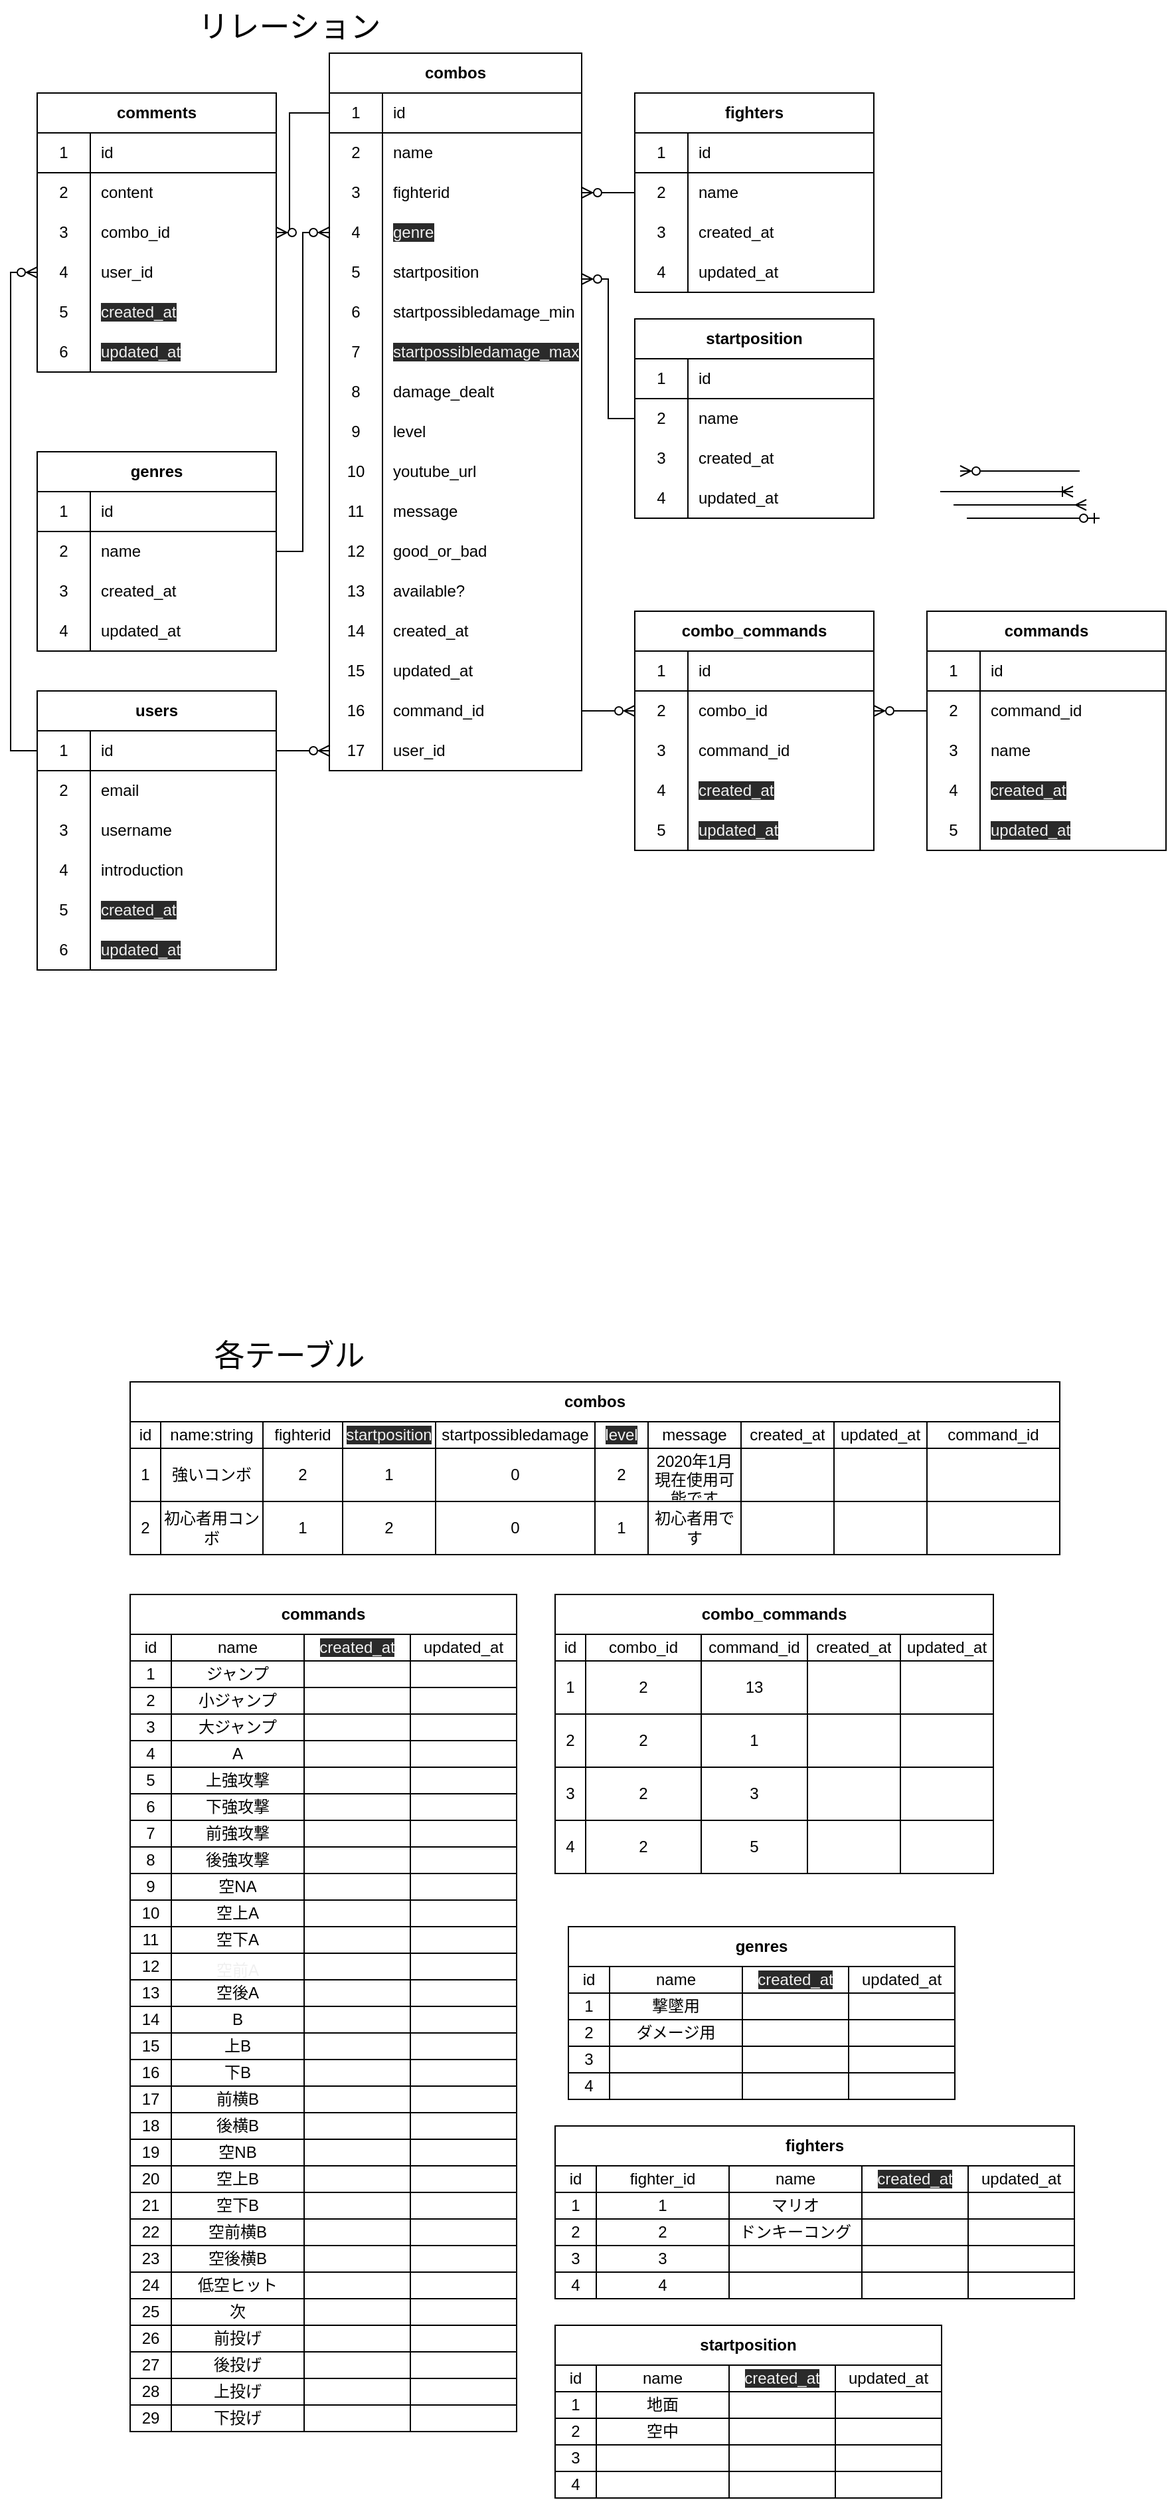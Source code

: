 <mxfile>
    <diagram id="B6k7vmOPboxYJd_EWd0d" name="ページ1">
        <mxGraphModel dx="1382" dy="627" grid="1" gridSize="10" guides="1" tooltips="1" connect="1" arrows="1" fold="1" page="1" pageScale="1" pageWidth="827" pageHeight="1169" math="0" shadow="0">
            <root>
                <mxCell id="0"/>
                <mxCell id="1" parent="0"/>
                <mxCell id="18" value="combos" style="shape=table;html=1;whiteSpace=wrap;startSize=30;container=1;collapsible=0;childLayout=tableLayout;fixedRows=1;rowLines=0;fontStyle=1;align=center;" parent="1" vertex="1">
                    <mxGeometry x="190" y="40" width="190" height="540" as="geometry"/>
                </mxCell>
                <mxCell id="19" value="" style="shape=partialRectangle;html=1;whiteSpace=wrap;collapsible=0;dropTarget=0;pointerEvents=0;fillColor=none;top=0;left=0;bottom=1;right=0;points=[[0,0.5],[1,0.5]];portConstraint=eastwest;" parent="18" vertex="1">
                    <mxGeometry y="30" width="190" height="30" as="geometry"/>
                </mxCell>
                <mxCell id="20" value="1" style="shape=partialRectangle;html=1;whiteSpace=wrap;connectable=0;fillColor=none;top=0;left=0;bottom=0;right=0;overflow=hidden;" parent="19" vertex="1">
                    <mxGeometry width="40" height="30" as="geometry"/>
                </mxCell>
                <mxCell id="21" value="id" style="shape=partialRectangle;html=1;whiteSpace=wrap;connectable=0;fillColor=none;top=0;left=0;bottom=0;right=0;align=left;spacingLeft=6;overflow=hidden;" parent="19" vertex="1">
                    <mxGeometry x="40" width="150" height="30" as="geometry"/>
                </mxCell>
                <mxCell id="22" value="" style="shape=partialRectangle;html=1;whiteSpace=wrap;collapsible=0;dropTarget=0;pointerEvents=0;fillColor=none;top=0;left=0;bottom=0;right=0;points=[[0,0.5],[1,0.5]];portConstraint=eastwest;" parent="18" vertex="1">
                    <mxGeometry y="60" width="190" height="30" as="geometry"/>
                </mxCell>
                <mxCell id="23" value="2" style="shape=partialRectangle;html=1;whiteSpace=wrap;connectable=0;fillColor=none;top=0;left=0;bottom=0;right=0;overflow=hidden;" parent="22" vertex="1">
                    <mxGeometry width="40" height="30" as="geometry"/>
                </mxCell>
                <mxCell id="24" value="name" style="shape=partialRectangle;html=1;whiteSpace=wrap;connectable=0;fillColor=none;top=0;left=0;bottom=0;right=0;align=left;spacingLeft=6;overflow=hidden;" parent="22" vertex="1">
                    <mxGeometry x="40" width="150" height="30" as="geometry"/>
                </mxCell>
                <mxCell id="25" value="" style="shape=partialRectangle;html=1;whiteSpace=wrap;collapsible=0;dropTarget=0;pointerEvents=0;fillColor=none;top=0;left=0;bottom=0;right=0;points=[[0,0.5],[1,0.5]];portConstraint=eastwest;" parent="18" vertex="1">
                    <mxGeometry y="90" width="190" height="30" as="geometry"/>
                </mxCell>
                <mxCell id="26" value="3" style="shape=partialRectangle;html=1;whiteSpace=wrap;connectable=0;fillColor=none;top=0;left=0;bottom=0;right=0;overflow=hidden;" parent="25" vertex="1">
                    <mxGeometry width="40" height="30" as="geometry"/>
                </mxCell>
                <mxCell id="27" value="fighterid" style="shape=partialRectangle;html=1;whiteSpace=wrap;connectable=0;fillColor=none;top=0;left=0;bottom=0;right=0;align=left;spacingLeft=6;overflow=hidden;spacing=2;" parent="25" vertex="1">
                    <mxGeometry x="40" width="150" height="30" as="geometry"/>
                </mxCell>
                <mxCell id="698" style="shape=partialRectangle;html=1;whiteSpace=wrap;collapsible=0;dropTarget=0;pointerEvents=0;fillColor=none;top=0;left=0;bottom=0;right=0;points=[[0,0.5],[1,0.5]];portConstraint=eastwest;" vertex="1" parent="18">
                    <mxGeometry y="120" width="190" height="30" as="geometry"/>
                </mxCell>
                <mxCell id="699" value="4" style="shape=partialRectangle;html=1;whiteSpace=wrap;connectable=0;fillColor=none;top=0;left=0;bottom=0;right=0;overflow=hidden;" vertex="1" parent="698">
                    <mxGeometry width="40" height="30" as="geometry"/>
                </mxCell>
                <mxCell id="700" value="&lt;meta charset=&quot;utf-8&quot;&gt;&lt;span style=&quot;color: rgb(240, 240, 240); font-family: helvetica; font-size: 12px; font-style: normal; font-weight: 400; letter-spacing: normal; text-align: left; text-indent: 0px; text-transform: none; word-spacing: 0px; background-color: rgb(42, 42, 42); display: inline; float: none;&quot;&gt;genre&lt;/span&gt;" style="shape=partialRectangle;html=1;whiteSpace=wrap;connectable=0;fillColor=none;top=0;left=0;bottom=0;right=0;align=left;spacingLeft=6;overflow=hidden;spacing=2;" vertex="1" parent="698">
                    <mxGeometry x="40" width="150" height="30" as="geometry"/>
                </mxCell>
                <mxCell id="695" style="shape=partialRectangle;html=1;whiteSpace=wrap;collapsible=0;dropTarget=0;pointerEvents=0;fillColor=none;top=0;left=0;bottom=0;right=0;points=[[0,0.5],[1,0.5]];portConstraint=eastwest;" vertex="1" parent="18">
                    <mxGeometry y="150" width="190" height="30" as="geometry"/>
                </mxCell>
                <mxCell id="696" value="5" style="shape=partialRectangle;html=1;whiteSpace=wrap;connectable=0;fillColor=none;top=0;left=0;bottom=0;right=0;overflow=hidden;" vertex="1" parent="695">
                    <mxGeometry width="40" height="30" as="geometry"/>
                </mxCell>
                <mxCell id="697" value="&lt;span&gt;startposition&lt;/span&gt;" style="shape=partialRectangle;html=1;whiteSpace=wrap;connectable=0;fillColor=none;top=0;left=0;bottom=0;right=0;align=left;spacingLeft=6;overflow=hidden;spacing=2;" vertex="1" parent="695">
                    <mxGeometry x="40" width="150" height="30" as="geometry"/>
                </mxCell>
                <mxCell id="692" style="shape=partialRectangle;html=1;whiteSpace=wrap;collapsible=0;dropTarget=0;pointerEvents=0;fillColor=none;top=0;left=0;bottom=0;right=0;points=[[0,0.5],[1,0.5]];portConstraint=eastwest;" vertex="1" parent="18">
                    <mxGeometry y="180" width="190" height="30" as="geometry"/>
                </mxCell>
                <mxCell id="693" value="6" style="shape=partialRectangle;html=1;whiteSpace=wrap;connectable=0;fillColor=none;top=0;left=0;bottom=0;right=0;overflow=hidden;" vertex="1" parent="692">
                    <mxGeometry width="40" height="30" as="geometry"/>
                </mxCell>
                <mxCell id="694" value="&lt;span&gt;startpossibledamage_min&lt;/span&gt;" style="shape=partialRectangle;html=1;whiteSpace=wrap;connectable=0;fillColor=none;top=0;left=0;bottom=0;right=0;align=left;spacingLeft=6;overflow=hidden;spacing=2;" vertex="1" parent="692">
                    <mxGeometry x="40" width="150" height="30" as="geometry"/>
                </mxCell>
                <mxCell id="689" style="shape=partialRectangle;html=1;whiteSpace=wrap;collapsible=0;dropTarget=0;pointerEvents=0;fillColor=none;top=0;left=0;bottom=0;right=0;points=[[0,0.5],[1,0.5]];portConstraint=eastwest;" vertex="1" parent="18">
                    <mxGeometry y="210" width="190" height="30" as="geometry"/>
                </mxCell>
                <mxCell id="690" value="7" style="shape=partialRectangle;html=1;whiteSpace=wrap;connectable=0;fillColor=none;top=0;left=0;bottom=0;right=0;overflow=hidden;" vertex="1" parent="689">
                    <mxGeometry width="40" height="30" as="geometry"/>
                </mxCell>
                <mxCell id="691" value="&lt;meta charset=&quot;utf-8&quot;&gt;&lt;span style=&quot;color: rgb(240, 240, 240); font-family: helvetica; font-size: 12px; font-style: normal; font-weight: 400; letter-spacing: normal; text-align: left; text-indent: 0px; text-transform: none; word-spacing: 0px; background-color: rgb(42, 42, 42); display: inline; float: none;&quot;&gt;startpossibledamage_max&lt;/span&gt;" style="shape=partialRectangle;html=1;whiteSpace=wrap;connectable=0;fillColor=none;top=0;left=0;bottom=0;right=0;align=left;spacingLeft=6;overflow=hidden;spacing=2;" vertex="1" parent="689">
                    <mxGeometry x="40" width="150" height="30" as="geometry"/>
                </mxCell>
                <mxCell id="728" style="shape=partialRectangle;html=1;whiteSpace=wrap;collapsible=0;dropTarget=0;pointerEvents=0;fillColor=none;top=0;left=0;bottom=0;right=0;points=[[0,0.5],[1,0.5]];portConstraint=eastwest;" vertex="1" parent="18">
                    <mxGeometry y="240" width="190" height="30" as="geometry"/>
                </mxCell>
                <mxCell id="729" value="8" style="shape=partialRectangle;html=1;whiteSpace=wrap;connectable=0;fillColor=none;top=0;left=0;bottom=0;right=0;overflow=hidden;" vertex="1" parent="728">
                    <mxGeometry width="40" height="30" as="geometry"/>
                </mxCell>
                <mxCell id="730" value="&lt;span&gt;damage_dealt&lt;/span&gt;" style="shape=partialRectangle;html=1;whiteSpace=wrap;connectable=0;fillColor=none;top=0;left=0;bottom=0;right=0;align=left;spacingLeft=6;overflow=hidden;spacing=2;" vertex="1" parent="728">
                    <mxGeometry x="40" width="150" height="30" as="geometry"/>
                </mxCell>
                <mxCell id="725" style="shape=partialRectangle;html=1;whiteSpace=wrap;collapsible=0;dropTarget=0;pointerEvents=0;fillColor=none;top=0;left=0;bottom=0;right=0;points=[[0,0.5],[1,0.5]];portConstraint=eastwest;" vertex="1" parent="18">
                    <mxGeometry y="270" width="190" height="30" as="geometry"/>
                </mxCell>
                <mxCell id="726" value="9" style="shape=partialRectangle;html=1;whiteSpace=wrap;connectable=0;fillColor=none;top=0;left=0;bottom=0;right=0;overflow=hidden;" vertex="1" parent="725">
                    <mxGeometry width="40" height="30" as="geometry"/>
                </mxCell>
                <mxCell id="727" value="&lt;span&gt;level&lt;/span&gt;" style="shape=partialRectangle;html=1;whiteSpace=wrap;connectable=0;fillColor=none;top=0;left=0;bottom=0;right=0;align=left;spacingLeft=6;overflow=hidden;spacing=2;" vertex="1" parent="725">
                    <mxGeometry x="40" width="150" height="30" as="geometry"/>
                </mxCell>
                <mxCell id="722" style="shape=partialRectangle;html=1;whiteSpace=wrap;collapsible=0;dropTarget=0;pointerEvents=0;fillColor=none;top=0;left=0;bottom=0;right=0;points=[[0,0.5],[1,0.5]];portConstraint=eastwest;" vertex="1" parent="18">
                    <mxGeometry y="300" width="190" height="30" as="geometry"/>
                </mxCell>
                <mxCell id="723" value="10" style="shape=partialRectangle;html=1;whiteSpace=wrap;connectable=0;fillColor=none;top=0;left=0;bottom=0;right=0;overflow=hidden;" vertex="1" parent="722">
                    <mxGeometry width="40" height="30" as="geometry"/>
                </mxCell>
                <mxCell id="724" value="&lt;span&gt;youtube_url&lt;/span&gt;" style="shape=partialRectangle;html=1;whiteSpace=wrap;connectable=0;fillColor=none;top=0;left=0;bottom=0;right=0;align=left;spacingLeft=6;overflow=hidden;spacing=2;" vertex="1" parent="722">
                    <mxGeometry x="40" width="150" height="30" as="geometry"/>
                </mxCell>
                <mxCell id="719" style="shape=partialRectangle;html=1;whiteSpace=wrap;collapsible=0;dropTarget=0;pointerEvents=0;fillColor=none;top=0;left=0;bottom=0;right=0;points=[[0,0.5],[1,0.5]];portConstraint=eastwest;" vertex="1" parent="18">
                    <mxGeometry y="330" width="190" height="30" as="geometry"/>
                </mxCell>
                <mxCell id="720" value="11" style="shape=partialRectangle;html=1;whiteSpace=wrap;connectable=0;fillColor=none;top=0;left=0;bottom=0;right=0;overflow=hidden;" vertex="1" parent="719">
                    <mxGeometry width="40" height="30" as="geometry"/>
                </mxCell>
                <mxCell id="721" value="&lt;span&gt;message&lt;/span&gt;" style="shape=partialRectangle;html=1;whiteSpace=wrap;connectable=0;fillColor=none;top=0;left=0;bottom=0;right=0;align=left;spacingLeft=6;overflow=hidden;spacing=2;" vertex="1" parent="719">
                    <mxGeometry x="40" width="150" height="30" as="geometry"/>
                </mxCell>
                <mxCell id="716" style="shape=partialRectangle;html=1;whiteSpace=wrap;collapsible=0;dropTarget=0;pointerEvents=0;fillColor=none;top=0;left=0;bottom=0;right=0;points=[[0,0.5],[1,0.5]];portConstraint=eastwest;" vertex="1" parent="18">
                    <mxGeometry y="360" width="190" height="30" as="geometry"/>
                </mxCell>
                <mxCell id="717" value="12" style="shape=partialRectangle;html=1;whiteSpace=wrap;connectable=0;fillColor=none;top=0;left=0;bottom=0;right=0;overflow=hidden;" vertex="1" parent="716">
                    <mxGeometry width="40" height="30" as="geometry"/>
                </mxCell>
                <mxCell id="718" value="&lt;span&gt;good_or_bad&lt;/span&gt;" style="shape=partialRectangle;html=1;whiteSpace=wrap;connectable=0;fillColor=none;top=0;left=0;bottom=0;right=0;align=left;spacingLeft=6;overflow=hidden;spacing=2;" vertex="1" parent="716">
                    <mxGeometry x="40" width="150" height="30" as="geometry"/>
                </mxCell>
                <mxCell id="713" style="shape=partialRectangle;html=1;whiteSpace=wrap;collapsible=0;dropTarget=0;pointerEvents=0;fillColor=none;top=0;left=0;bottom=0;right=0;points=[[0,0.5],[1,0.5]];portConstraint=eastwest;" vertex="1" parent="18">
                    <mxGeometry y="390" width="190" height="30" as="geometry"/>
                </mxCell>
                <mxCell id="714" value="13" style="shape=partialRectangle;html=1;whiteSpace=wrap;connectable=0;fillColor=none;top=0;left=0;bottom=0;right=0;overflow=hidden;" vertex="1" parent="713">
                    <mxGeometry width="40" height="30" as="geometry"/>
                </mxCell>
                <mxCell id="715" value="&lt;span&gt;available?&lt;/span&gt;" style="shape=partialRectangle;html=1;whiteSpace=wrap;connectable=0;fillColor=none;top=0;left=0;bottom=0;right=0;align=left;spacingLeft=6;overflow=hidden;spacing=2;" vertex="1" parent="713">
                    <mxGeometry x="40" width="150" height="30" as="geometry"/>
                </mxCell>
                <mxCell id="710" style="shape=partialRectangle;html=1;whiteSpace=wrap;collapsible=0;dropTarget=0;pointerEvents=0;fillColor=none;top=0;left=0;bottom=0;right=0;points=[[0,0.5],[1,0.5]];portConstraint=eastwest;" vertex="1" parent="18">
                    <mxGeometry y="420" width="190" height="30" as="geometry"/>
                </mxCell>
                <mxCell id="711" value="14" style="shape=partialRectangle;html=1;whiteSpace=wrap;connectable=0;fillColor=none;top=0;left=0;bottom=0;right=0;overflow=hidden;" vertex="1" parent="710">
                    <mxGeometry width="40" height="30" as="geometry"/>
                </mxCell>
                <mxCell id="712" value="&lt;span&gt;created_at&lt;/span&gt;" style="shape=partialRectangle;html=1;whiteSpace=wrap;connectable=0;fillColor=none;top=0;left=0;bottom=0;right=0;align=left;spacingLeft=6;overflow=hidden;spacing=2;" vertex="1" parent="710">
                    <mxGeometry x="40" width="150" height="30" as="geometry"/>
                </mxCell>
                <mxCell id="707" style="shape=partialRectangle;html=1;whiteSpace=wrap;collapsible=0;dropTarget=0;pointerEvents=0;fillColor=none;top=0;left=0;bottom=0;right=0;points=[[0,0.5],[1,0.5]];portConstraint=eastwest;" vertex="1" parent="18">
                    <mxGeometry y="450" width="190" height="30" as="geometry"/>
                </mxCell>
                <mxCell id="708" value="15" style="shape=partialRectangle;html=1;whiteSpace=wrap;connectable=0;fillColor=none;top=0;left=0;bottom=0;right=0;overflow=hidden;" vertex="1" parent="707">
                    <mxGeometry width="40" height="30" as="geometry"/>
                </mxCell>
                <mxCell id="709" value="&lt;span&gt;updated_at&lt;/span&gt;" style="shape=partialRectangle;html=1;whiteSpace=wrap;connectable=0;fillColor=none;top=0;left=0;bottom=0;right=0;align=left;spacingLeft=6;overflow=hidden;spacing=2;" vertex="1" parent="707">
                    <mxGeometry x="40" width="150" height="30" as="geometry"/>
                </mxCell>
                <mxCell id="704" style="shape=partialRectangle;html=1;whiteSpace=wrap;collapsible=0;dropTarget=0;pointerEvents=0;fillColor=none;top=0;left=0;bottom=0;right=0;points=[[0,0.5],[1,0.5]];portConstraint=eastwest;" vertex="1" parent="18">
                    <mxGeometry y="480" width="190" height="30" as="geometry"/>
                </mxCell>
                <mxCell id="705" value="16" style="shape=partialRectangle;html=1;whiteSpace=wrap;connectable=0;fillColor=none;top=0;left=0;bottom=0;right=0;overflow=hidden;" vertex="1" parent="704">
                    <mxGeometry width="40" height="30" as="geometry"/>
                </mxCell>
                <mxCell id="706" value="&lt;span&gt;command_id&lt;/span&gt;" style="shape=partialRectangle;html=1;whiteSpace=wrap;connectable=0;fillColor=none;top=0;left=0;bottom=0;right=0;align=left;spacingLeft=6;overflow=hidden;spacing=2;" vertex="1" parent="704">
                    <mxGeometry x="40" width="150" height="30" as="geometry"/>
                </mxCell>
                <mxCell id="701" style="shape=partialRectangle;html=1;whiteSpace=wrap;collapsible=0;dropTarget=0;pointerEvents=0;fillColor=none;top=0;left=0;bottom=0;right=0;points=[[0,0.5],[1,0.5]];portConstraint=eastwest;" vertex="1" parent="18">
                    <mxGeometry y="510" width="190" height="30" as="geometry"/>
                </mxCell>
                <mxCell id="702" value="17" style="shape=partialRectangle;html=1;whiteSpace=wrap;connectable=0;fillColor=none;top=0;left=0;bottom=0;right=0;overflow=hidden;" vertex="1" parent="701">
                    <mxGeometry width="40" height="30" as="geometry"/>
                </mxCell>
                <mxCell id="703" value="user_id" style="shape=partialRectangle;html=1;whiteSpace=wrap;connectable=0;fillColor=none;top=0;left=0;bottom=0;right=0;align=left;spacingLeft=6;overflow=hidden;spacing=2;" vertex="1" parent="701">
                    <mxGeometry x="40" width="150" height="30" as="geometry"/>
                </mxCell>
                <mxCell id="41" value="combos" style="shape=table;html=1;whiteSpace=wrap;startSize=30;container=1;collapsible=0;childLayout=tableLayout;fontStyle=1;align=center;" parent="1" vertex="1">
                    <mxGeometry x="40" y="1040" width="700" height="130" as="geometry"/>
                </mxCell>
                <mxCell id="42" value="" style="shape=partialRectangle;html=1;whiteSpace=wrap;collapsible=0;dropTarget=0;pointerEvents=0;fillColor=none;top=0;left=0;bottom=0;right=0;points=[[0,0.5],[1,0.5]];portConstraint=eastwest;" parent="41" vertex="1">
                    <mxGeometry y="30" width="700" height="20" as="geometry"/>
                </mxCell>
                <mxCell id="43" value="id" style="shape=partialRectangle;html=1;whiteSpace=wrap;connectable=0;fillColor=none;top=0;left=0;bottom=0;right=0;overflow=hidden;" parent="42" vertex="1">
                    <mxGeometry width="23" height="20" as="geometry"/>
                </mxCell>
                <mxCell id="44" value="name:string" style="shape=partialRectangle;html=1;whiteSpace=wrap;connectable=0;fillColor=none;top=0;left=0;bottom=0;right=0;overflow=hidden;" parent="42" vertex="1">
                    <mxGeometry x="23" width="77" height="20" as="geometry"/>
                </mxCell>
                <mxCell id="45" value="&lt;span style=&quot;text-align: left&quot;&gt;fighterid&lt;/span&gt;" style="shape=partialRectangle;html=1;whiteSpace=wrap;connectable=0;fillColor=none;top=0;left=0;bottom=0;right=0;overflow=hidden;" parent="42" vertex="1">
                    <mxGeometry x="100" width="60" height="20" as="geometry"/>
                </mxCell>
                <mxCell id="129" value="&lt;meta charset=&quot;utf-8&quot;&gt;&lt;span style=&quot;color: rgb(240, 240, 240); font-family: helvetica; font-size: 12px; font-style: normal; font-weight: 400; letter-spacing: normal; text-align: left; text-indent: 0px; text-transform: none; word-spacing: 0px; background-color: rgb(42, 42, 42); display: inline; float: none;&quot;&gt;startposition&lt;/span&gt;" style="shape=partialRectangle;html=1;whiteSpace=wrap;connectable=0;fillColor=none;top=0;left=0;bottom=0;right=0;overflow=hidden;" parent="42" vertex="1">
                    <mxGeometry x="160" width="70" height="20" as="geometry"/>
                </mxCell>
                <mxCell id="353" value="startpossibledamage" style="shape=partialRectangle;html=1;whiteSpace=wrap;connectable=0;fillColor=none;top=0;left=0;bottom=0;right=0;overflow=hidden;" parent="42" vertex="1">
                    <mxGeometry x="230" width="120" height="20" as="geometry"/>
                </mxCell>
                <mxCell id="126" value="&lt;meta charset=&quot;utf-8&quot;&gt;&lt;span style=&quot;color: rgb(240, 240, 240); font-family: helvetica; font-size: 12px; font-style: normal; font-weight: 400; letter-spacing: normal; text-align: left; text-indent: 0px; text-transform: none; word-spacing: 0px; background-color: rgb(42, 42, 42); display: inline; float: none;&quot;&gt;level&lt;/span&gt;" style="shape=partialRectangle;html=1;whiteSpace=wrap;connectable=0;fillColor=none;top=0;left=0;bottom=0;right=0;overflow=hidden;fontStyle=1" parent="42" vertex="1">
                    <mxGeometry x="350" width="40" height="20" as="geometry"/>
                </mxCell>
                <mxCell id="123" value="message" style="shape=partialRectangle;html=1;whiteSpace=wrap;connectable=0;fillColor=none;top=0;left=0;bottom=0;right=0;overflow=hidden;" parent="42" vertex="1">
                    <mxGeometry x="390" width="70" height="20" as="geometry"/>
                </mxCell>
                <mxCell id="132" value="created_at" style="shape=partialRectangle;html=1;whiteSpace=wrap;connectable=0;fillColor=none;top=0;left=0;bottom=0;right=0;overflow=hidden;" parent="42" vertex="1">
                    <mxGeometry x="460" width="70" height="20" as="geometry"/>
                </mxCell>
                <mxCell id="120" value="updated_at" style="shape=partialRectangle;html=1;whiteSpace=wrap;connectable=0;fillColor=none;top=0;left=0;bottom=0;right=0;overflow=hidden;" parent="42" vertex="1">
                    <mxGeometry x="530" width="70" height="20" as="geometry"/>
                </mxCell>
                <mxCell id="135" value="command_id" style="shape=partialRectangle;html=1;whiteSpace=wrap;connectable=0;fillColor=none;top=0;left=0;bottom=0;right=0;overflow=hidden;" parent="42" vertex="1">
                    <mxGeometry x="600" width="100" height="20" as="geometry"/>
                </mxCell>
                <mxCell id="46" value="" style="shape=partialRectangle;html=1;whiteSpace=wrap;collapsible=0;dropTarget=0;pointerEvents=0;fillColor=none;top=0;left=0;bottom=0;right=0;points=[[0,0.5],[1,0.5]];portConstraint=eastwest;" parent="41" vertex="1">
                    <mxGeometry y="50" width="700" height="40" as="geometry"/>
                </mxCell>
                <mxCell id="47" value="1" style="shape=partialRectangle;html=1;whiteSpace=wrap;connectable=0;fillColor=none;top=0;left=0;bottom=0;right=0;overflow=hidden;" parent="46" vertex="1">
                    <mxGeometry width="23" height="40" as="geometry"/>
                </mxCell>
                <mxCell id="48" value="強いコンボ" style="shape=partialRectangle;html=1;whiteSpace=wrap;connectable=0;fillColor=none;top=0;left=0;bottom=0;right=0;overflow=hidden;" parent="46" vertex="1">
                    <mxGeometry x="23" width="77" height="40" as="geometry"/>
                </mxCell>
                <mxCell id="49" value="2" style="shape=partialRectangle;html=1;whiteSpace=wrap;connectable=0;fillColor=none;top=0;left=0;bottom=0;right=0;overflow=hidden;" parent="46" vertex="1">
                    <mxGeometry x="100" width="60" height="40" as="geometry"/>
                </mxCell>
                <mxCell id="130" value="1" style="shape=partialRectangle;html=1;whiteSpace=wrap;connectable=0;fillColor=none;top=0;left=0;bottom=0;right=0;overflow=hidden;" parent="46" vertex="1">
                    <mxGeometry x="160" width="70" height="40" as="geometry"/>
                </mxCell>
                <mxCell id="354" value="0" style="shape=partialRectangle;html=1;whiteSpace=wrap;connectable=0;fillColor=none;top=0;left=0;bottom=0;right=0;overflow=hidden;" parent="46" vertex="1">
                    <mxGeometry x="230" width="120" height="40" as="geometry"/>
                </mxCell>
                <mxCell id="127" value="2" style="shape=partialRectangle;html=1;whiteSpace=wrap;connectable=0;fillColor=none;top=0;left=0;bottom=0;right=0;overflow=hidden;" parent="46" vertex="1">
                    <mxGeometry x="350" width="40" height="40" as="geometry"/>
                </mxCell>
                <mxCell id="124" value="2020年1月現在使用可能です" style="shape=partialRectangle;html=1;whiteSpace=wrap;connectable=0;fillColor=none;top=0;left=0;bottom=0;right=0;overflow=hidden;" parent="46" vertex="1">
                    <mxGeometry x="390" width="70" height="40" as="geometry"/>
                </mxCell>
                <mxCell id="133" style="shape=partialRectangle;html=1;whiteSpace=wrap;connectable=0;fillColor=none;top=0;left=0;bottom=0;right=0;overflow=hidden;" parent="46" vertex="1">
                    <mxGeometry x="460" width="70" height="40" as="geometry"/>
                </mxCell>
                <mxCell id="121" style="shape=partialRectangle;html=1;whiteSpace=wrap;connectable=0;fillColor=none;top=0;left=0;bottom=0;right=0;overflow=hidden;" parent="46" vertex="1">
                    <mxGeometry x="530" width="70" height="40" as="geometry"/>
                </mxCell>
                <mxCell id="136" style="shape=partialRectangle;html=1;whiteSpace=wrap;connectable=0;fillColor=none;top=0;left=0;bottom=0;right=0;overflow=hidden;" parent="46" vertex="1">
                    <mxGeometry x="600" width="100" height="40" as="geometry"/>
                </mxCell>
                <mxCell id="50" value="" style="shape=partialRectangle;html=1;whiteSpace=wrap;collapsible=0;dropTarget=0;pointerEvents=0;fillColor=none;top=0;left=0;bottom=0;right=0;points=[[0,0.5],[1,0.5]];portConstraint=eastwest;" parent="41" vertex="1">
                    <mxGeometry y="90" width="700" height="40" as="geometry"/>
                </mxCell>
                <mxCell id="51" value="2" style="shape=partialRectangle;html=1;whiteSpace=wrap;connectable=0;fillColor=none;top=0;left=0;bottom=0;right=0;overflow=hidden;" parent="50" vertex="1">
                    <mxGeometry width="23" height="40" as="geometry"/>
                </mxCell>
                <mxCell id="52" value="初心者用コンボ" style="shape=partialRectangle;html=1;whiteSpace=wrap;connectable=0;fillColor=none;top=0;left=0;bottom=0;right=0;overflow=hidden;" parent="50" vertex="1">
                    <mxGeometry x="23" width="77" height="40" as="geometry"/>
                </mxCell>
                <mxCell id="53" value="1" style="shape=partialRectangle;html=1;whiteSpace=wrap;connectable=0;fillColor=none;top=0;left=0;bottom=0;right=0;overflow=hidden;" parent="50" vertex="1">
                    <mxGeometry x="100" width="60" height="40" as="geometry"/>
                </mxCell>
                <mxCell id="131" value="2" style="shape=partialRectangle;html=1;whiteSpace=wrap;connectable=0;fillColor=none;top=0;left=0;bottom=0;right=0;overflow=hidden;" parent="50" vertex="1">
                    <mxGeometry x="160" width="70" height="40" as="geometry"/>
                </mxCell>
                <mxCell id="355" value="0" style="shape=partialRectangle;html=1;whiteSpace=wrap;connectable=0;fillColor=none;top=0;left=0;bottom=0;right=0;overflow=hidden;" parent="50" vertex="1">
                    <mxGeometry x="230" width="120" height="40" as="geometry"/>
                </mxCell>
                <mxCell id="128" value="1" style="shape=partialRectangle;html=1;whiteSpace=wrap;connectable=0;fillColor=none;top=0;left=0;bottom=0;right=0;overflow=hidden;" parent="50" vertex="1">
                    <mxGeometry x="350" width="40" height="40" as="geometry"/>
                </mxCell>
                <mxCell id="125" value="初心者用です" style="shape=partialRectangle;html=1;whiteSpace=wrap;connectable=0;fillColor=none;top=0;left=0;bottom=0;right=0;overflow=hidden;" parent="50" vertex="1">
                    <mxGeometry x="390" width="70" height="40" as="geometry"/>
                </mxCell>
                <mxCell id="134" style="shape=partialRectangle;html=1;whiteSpace=wrap;connectable=0;fillColor=none;top=0;left=0;bottom=0;right=0;overflow=hidden;" parent="50" vertex="1">
                    <mxGeometry x="460" width="70" height="40" as="geometry"/>
                </mxCell>
                <mxCell id="122" style="shape=partialRectangle;html=1;whiteSpace=wrap;connectable=0;fillColor=none;top=0;left=0;bottom=0;right=0;overflow=hidden;" parent="50" vertex="1">
                    <mxGeometry x="530" width="70" height="40" as="geometry"/>
                </mxCell>
                <mxCell id="137" style="shape=partialRectangle;html=1;whiteSpace=wrap;connectable=0;fillColor=none;top=0;left=0;bottom=0;right=0;overflow=hidden;" parent="50" vertex="1">
                    <mxGeometry x="600" width="100" height="40" as="geometry"/>
                </mxCell>
                <mxCell id="55" value="combo_commands" style="shape=table;html=1;whiteSpace=wrap;startSize=30;container=1;collapsible=0;childLayout=tableLayout;fixedRows=1;rowLines=0;fontStyle=1;align=center;" parent="1" vertex="1">
                    <mxGeometry x="420" y="460" width="180" height="180" as="geometry"/>
                </mxCell>
                <mxCell id="56" value="" style="shape=partialRectangle;html=1;whiteSpace=wrap;collapsible=0;dropTarget=0;pointerEvents=0;fillColor=none;top=0;left=0;bottom=1;right=0;points=[[0,0.5],[1,0.5]];portConstraint=eastwest;" parent="55" vertex="1">
                    <mxGeometry y="30" width="180" height="30" as="geometry"/>
                </mxCell>
                <mxCell id="57" value="1" style="shape=partialRectangle;html=1;whiteSpace=wrap;connectable=0;fillColor=none;top=0;left=0;bottom=0;right=0;overflow=hidden;" parent="56" vertex="1">
                    <mxGeometry width="40" height="30" as="geometry"/>
                </mxCell>
                <mxCell id="58" value="id" style="shape=partialRectangle;html=1;whiteSpace=wrap;connectable=0;fillColor=none;top=0;left=0;bottom=0;right=0;align=left;spacingLeft=6;overflow=hidden;" parent="56" vertex="1">
                    <mxGeometry x="40" width="140" height="30" as="geometry"/>
                </mxCell>
                <mxCell id="59" value="" style="shape=partialRectangle;html=1;whiteSpace=wrap;collapsible=0;dropTarget=0;pointerEvents=0;fillColor=none;top=0;left=0;bottom=0;right=0;points=[[0,0.5],[1,0.5]];portConstraint=eastwest;" parent="55" vertex="1">
                    <mxGeometry y="60" width="180" height="30" as="geometry"/>
                </mxCell>
                <mxCell id="60" value="2" style="shape=partialRectangle;html=1;whiteSpace=wrap;connectable=0;fillColor=none;top=0;left=0;bottom=0;right=0;overflow=hidden;" parent="59" vertex="1">
                    <mxGeometry width="40" height="30" as="geometry"/>
                </mxCell>
                <mxCell id="61" value="combo_id" style="shape=partialRectangle;html=1;whiteSpace=wrap;connectable=0;fillColor=none;top=0;left=0;bottom=0;right=0;align=left;spacingLeft=6;overflow=hidden;" parent="59" vertex="1">
                    <mxGeometry x="40" width="140" height="30" as="geometry"/>
                </mxCell>
                <mxCell id="62" value="" style="shape=partialRectangle;html=1;whiteSpace=wrap;collapsible=0;dropTarget=0;pointerEvents=0;fillColor=none;top=0;left=0;bottom=0;right=0;points=[[0,0.5],[1,0.5]];portConstraint=eastwest;" parent="55" vertex="1">
                    <mxGeometry y="90" width="180" height="30" as="geometry"/>
                </mxCell>
                <mxCell id="63" value="3" style="shape=partialRectangle;html=1;whiteSpace=wrap;connectable=0;fillColor=none;top=0;left=0;bottom=0;right=0;overflow=hidden;" parent="62" vertex="1">
                    <mxGeometry width="40" height="30" as="geometry"/>
                </mxCell>
                <mxCell id="64" value="command_id" style="shape=partialRectangle;html=1;whiteSpace=wrap;connectable=0;fillColor=none;top=0;left=0;bottom=0;right=0;align=left;spacingLeft=6;overflow=hidden;" parent="62" vertex="1">
                    <mxGeometry x="40" width="140" height="30" as="geometry"/>
                </mxCell>
                <mxCell id="610" style="shape=partialRectangle;html=1;whiteSpace=wrap;collapsible=0;dropTarget=0;pointerEvents=0;fillColor=none;top=0;left=0;bottom=0;right=0;points=[[0,0.5],[1,0.5]];portConstraint=eastwest;" parent="55" vertex="1">
                    <mxGeometry y="120" width="180" height="30" as="geometry"/>
                </mxCell>
                <mxCell id="611" value="4" style="shape=partialRectangle;html=1;whiteSpace=wrap;connectable=0;fillColor=none;top=0;left=0;bottom=0;right=0;overflow=hidden;" parent="610" vertex="1">
                    <mxGeometry width="40" height="30" as="geometry"/>
                </mxCell>
                <mxCell id="612" value="&lt;meta charset=&quot;utf-8&quot;&gt;&lt;span style=&quot;color: rgb(240, 240, 240); font-family: helvetica; font-size: 12px; font-style: normal; font-weight: 400; letter-spacing: normal; text-align: left; text-indent: 0px; text-transform: none; word-spacing: 0px; background-color: rgb(42, 42, 42); display: inline; float: none;&quot;&gt;created_at&lt;/span&gt;" style="shape=partialRectangle;html=1;whiteSpace=wrap;connectable=0;fillColor=none;top=0;left=0;bottom=0;right=0;align=left;spacingLeft=6;overflow=hidden;" parent="610" vertex="1">
                    <mxGeometry x="40" width="140" height="30" as="geometry"/>
                </mxCell>
                <mxCell id="607" style="shape=partialRectangle;html=1;whiteSpace=wrap;collapsible=0;dropTarget=0;pointerEvents=0;fillColor=none;top=0;left=0;bottom=0;right=0;points=[[0,0.5],[1,0.5]];portConstraint=eastwest;" parent="55" vertex="1">
                    <mxGeometry y="150" width="180" height="30" as="geometry"/>
                </mxCell>
                <mxCell id="608" value="5" style="shape=partialRectangle;html=1;whiteSpace=wrap;connectable=0;fillColor=none;top=0;left=0;bottom=0;right=0;overflow=hidden;" parent="607" vertex="1">
                    <mxGeometry width="40" height="30" as="geometry"/>
                </mxCell>
                <mxCell id="609" value="&lt;meta charset=&quot;utf-8&quot;&gt;&lt;span style=&quot;color: rgb(240, 240, 240); font-family: helvetica; font-size: 12px; font-style: normal; font-weight: 400; letter-spacing: normal; text-align: left; text-indent: 0px; text-transform: none; word-spacing: 0px; background-color: rgb(42, 42, 42); display: inline; float: none;&quot;&gt;updated_at&lt;/span&gt;" style="shape=partialRectangle;html=1;whiteSpace=wrap;connectable=0;fillColor=none;top=0;left=0;bottom=0;right=0;align=left;spacingLeft=6;overflow=hidden;" parent="607" vertex="1">
                    <mxGeometry x="40" width="140" height="30" as="geometry"/>
                </mxCell>
                <mxCell id="65" value="commands" style="shape=table;html=1;whiteSpace=wrap;startSize=30;container=1;collapsible=0;childLayout=tableLayout;fixedRows=1;rowLines=0;fontStyle=1;align=center;" parent="1" vertex="1">
                    <mxGeometry x="640" y="460" width="180" height="180" as="geometry"/>
                </mxCell>
                <mxCell id="66" value="" style="shape=partialRectangle;html=1;whiteSpace=wrap;collapsible=0;dropTarget=0;pointerEvents=0;fillColor=none;top=0;left=0;bottom=1;right=0;points=[[0,0.5],[1,0.5]];portConstraint=eastwest;" parent="65" vertex="1">
                    <mxGeometry y="30" width="180" height="30" as="geometry"/>
                </mxCell>
                <mxCell id="67" value="1" style="shape=partialRectangle;html=1;whiteSpace=wrap;connectable=0;fillColor=none;top=0;left=0;bottom=0;right=0;overflow=hidden;" parent="66" vertex="1">
                    <mxGeometry width="40" height="30" as="geometry"/>
                </mxCell>
                <mxCell id="68" value="id" style="shape=partialRectangle;html=1;whiteSpace=wrap;connectable=0;fillColor=none;top=0;left=0;bottom=0;right=0;align=left;spacingLeft=6;overflow=hidden;" parent="66" vertex="1">
                    <mxGeometry x="40" width="140" height="30" as="geometry"/>
                </mxCell>
                <mxCell id="69" value="" style="shape=partialRectangle;html=1;whiteSpace=wrap;collapsible=0;dropTarget=0;pointerEvents=0;fillColor=none;top=0;left=0;bottom=0;right=0;points=[[0,0.5],[1,0.5]];portConstraint=eastwest;" parent="65" vertex="1">
                    <mxGeometry y="60" width="180" height="30" as="geometry"/>
                </mxCell>
                <mxCell id="70" value="2" style="shape=partialRectangle;html=1;whiteSpace=wrap;connectable=0;fillColor=none;top=0;left=0;bottom=0;right=0;overflow=hidden;" parent="69" vertex="1">
                    <mxGeometry width="40" height="30" as="geometry"/>
                </mxCell>
                <mxCell id="71" value="command_id" style="shape=partialRectangle;html=1;whiteSpace=wrap;connectable=0;fillColor=none;top=0;left=0;bottom=0;right=0;align=left;spacingLeft=6;overflow=hidden;" parent="69" vertex="1">
                    <mxGeometry x="40" width="140" height="30" as="geometry"/>
                </mxCell>
                <mxCell id="72" value="" style="shape=partialRectangle;html=1;whiteSpace=wrap;collapsible=0;dropTarget=0;pointerEvents=0;fillColor=none;top=0;left=0;bottom=0;right=0;points=[[0,0.5],[1,0.5]];portConstraint=eastwest;" parent="65" vertex="1">
                    <mxGeometry y="90" width="180" height="30" as="geometry"/>
                </mxCell>
                <mxCell id="73" value="3" style="shape=partialRectangle;html=1;whiteSpace=wrap;connectable=0;fillColor=none;top=0;left=0;bottom=0;right=0;overflow=hidden;" parent="72" vertex="1">
                    <mxGeometry width="40" height="30" as="geometry"/>
                </mxCell>
                <mxCell id="74" value="name" style="shape=partialRectangle;html=1;whiteSpace=wrap;connectable=0;fillColor=none;top=0;left=0;bottom=0;right=0;align=left;spacingLeft=6;overflow=hidden;" parent="72" vertex="1">
                    <mxGeometry x="40" width="140" height="30" as="geometry"/>
                </mxCell>
                <mxCell id="616" style="shape=partialRectangle;html=1;whiteSpace=wrap;collapsible=0;dropTarget=0;pointerEvents=0;fillColor=none;top=0;left=0;bottom=0;right=0;points=[[0,0.5],[1,0.5]];portConstraint=eastwest;" parent="65" vertex="1">
                    <mxGeometry y="120" width="180" height="30" as="geometry"/>
                </mxCell>
                <mxCell id="617" value="4" style="shape=partialRectangle;html=1;whiteSpace=wrap;connectable=0;fillColor=none;top=0;left=0;bottom=0;right=0;overflow=hidden;" parent="616" vertex="1">
                    <mxGeometry width="40" height="30" as="geometry"/>
                </mxCell>
                <mxCell id="618" value="&lt;meta charset=&quot;utf-8&quot;&gt;&lt;span style=&quot;color: rgb(240, 240, 240); font-family: helvetica; font-size: 12px; font-style: normal; font-weight: 400; letter-spacing: normal; text-align: left; text-indent: 0px; text-transform: none; word-spacing: 0px; background-color: rgb(42, 42, 42); display: inline; float: none;&quot;&gt;created_at&lt;/span&gt;" style="shape=partialRectangle;html=1;whiteSpace=wrap;connectable=0;fillColor=none;top=0;left=0;bottom=0;right=0;align=left;spacingLeft=6;overflow=hidden;" parent="616" vertex="1">
                    <mxGeometry x="40" width="140" height="30" as="geometry"/>
                </mxCell>
                <mxCell id="613" style="shape=partialRectangle;html=1;whiteSpace=wrap;collapsible=0;dropTarget=0;pointerEvents=0;fillColor=none;top=0;left=0;bottom=0;right=0;points=[[0,0.5],[1,0.5]];portConstraint=eastwest;" parent="65" vertex="1">
                    <mxGeometry y="150" width="180" height="30" as="geometry"/>
                </mxCell>
                <mxCell id="614" value="5" style="shape=partialRectangle;html=1;whiteSpace=wrap;connectable=0;fillColor=none;top=0;left=0;bottom=0;right=0;overflow=hidden;" parent="613" vertex="1">
                    <mxGeometry width="40" height="30" as="geometry"/>
                </mxCell>
                <mxCell id="615" value="&lt;meta charset=&quot;utf-8&quot;&gt;&lt;span style=&quot;color: rgb(240, 240, 240); font-family: helvetica; font-size: 12px; font-style: normal; font-weight: 400; letter-spacing: normal; text-align: left; text-indent: 0px; text-transform: none; word-spacing: 0px; background-color: rgb(42, 42, 42); display: inline; float: none;&quot;&gt;updated_at&lt;/span&gt;" style="shape=partialRectangle;html=1;whiteSpace=wrap;connectable=0;fillColor=none;top=0;left=0;bottom=0;right=0;align=left;spacingLeft=6;overflow=hidden;" parent="613" vertex="1">
                    <mxGeometry x="40" width="140" height="30" as="geometry"/>
                </mxCell>
                <mxCell id="75" style="edgeStyle=none;rounded=0;orthogonalLoop=1;jettySize=auto;html=1;exitX=1;exitY=0.5;exitDx=0;exitDy=0;entryX=0;entryY=0.5;entryDx=0;entryDy=0;endArrow=ERzeroToMany;endFill=1;strokeWidth=1;" parent="1" target="59" edge="1">
                    <mxGeometry relative="1" as="geometry">
                        <mxPoint x="380" y="535" as="sourcePoint"/>
                    </mxGeometry>
                </mxCell>
                <mxCell id="76" style="edgeStyle=none;rounded=0;orthogonalLoop=1;jettySize=auto;html=1;exitX=0;exitY=0.5;exitDx=0;exitDy=0;endArrow=ERzeroToMany;endFill=1;strokeWidth=1;" parent="1" source="69" edge="1">
                    <mxGeometry relative="1" as="geometry">
                        <mxPoint x="400" y="534.5" as="sourcePoint"/>
                        <mxPoint x="600" y="535" as="targetPoint"/>
                        <Array as="points">
                            <mxPoint x="610" y="535"/>
                            <mxPoint x="630" y="535"/>
                        </Array>
                    </mxGeometry>
                </mxCell>
                <mxCell id="77" style="edgeStyle=none;rounded=0;orthogonalLoop=1;jettySize=auto;html=1;exitX=1;exitY=0.5;exitDx=0;exitDy=0;endArrow=ERzeroToMany;endFill=1;strokeWidth=1;entryX=0;entryY=0.5;entryDx=0;entryDy=0;" parent="1" source="400" edge="1">
                    <mxGeometry relative="1" as="geometry">
                        <mxPoint x="570" y="384.5" as="sourcePoint"/>
                        <mxPoint x="190" y="175" as="targetPoint"/>
                        <Array as="points">
                            <mxPoint x="170" y="415"/>
                            <mxPoint x="170" y="175"/>
                        </Array>
                    </mxGeometry>
                </mxCell>
                <mxCell id="78" style="edgeStyle=none;rounded=0;orthogonalLoop=1;jettySize=auto;html=1;exitX=1;exitY=0.5;exitDx=0;exitDy=0;entryX=0;entryY=0.5;entryDx=0;entryDy=0;endArrow=ERoneToMany;endFill=0;strokeWidth=1;" parent="1" edge="1">
                    <mxGeometry relative="1" as="geometry">
                        <mxPoint x="650" y="370" as="sourcePoint"/>
                        <mxPoint x="750" y="370" as="targetPoint"/>
                    </mxGeometry>
                </mxCell>
                <mxCell id="79" style="edgeStyle=none;rounded=0;orthogonalLoop=1;jettySize=auto;html=1;exitX=1;exitY=0.5;exitDx=0;exitDy=0;entryX=0;entryY=0.5;entryDx=0;entryDy=0;endArrow=ERmany;endFill=0;strokeWidth=1;" parent="1" edge="1">
                    <mxGeometry relative="1" as="geometry">
                        <mxPoint x="660" y="380" as="sourcePoint"/>
                        <mxPoint x="760" y="380" as="targetPoint"/>
                    </mxGeometry>
                </mxCell>
                <mxCell id="80" style="edgeStyle=none;rounded=0;orthogonalLoop=1;jettySize=auto;html=1;exitX=1;exitY=0.5;exitDx=0;exitDy=0;entryX=0;entryY=0.5;entryDx=0;entryDy=0;endArrow=ERzeroToOne;endFill=1;strokeWidth=1;" parent="1" edge="1">
                    <mxGeometry relative="1" as="geometry">
                        <mxPoint x="670" y="390" as="sourcePoint"/>
                        <mxPoint x="770" y="390" as="targetPoint"/>
                    </mxGeometry>
                </mxCell>
                <mxCell id="111" value="リレーション" style="text;html=1;strokeColor=none;fillColor=none;align=center;verticalAlign=middle;whiteSpace=wrap;rounded=0;fontSize=23;" parent="1" vertex="1">
                    <mxGeometry x="40" width="240" height="40" as="geometry"/>
                </mxCell>
                <mxCell id="112" value="各テーブル" style="text;html=1;strokeColor=none;fillColor=none;align=center;verticalAlign=middle;whiteSpace=wrap;rounded=0;fontSize=23;" parent="1" vertex="1">
                    <mxGeometry x="40" y="1000" width="240" height="40" as="geometry"/>
                </mxCell>
                <mxCell id="138" value="commands" style="shape=table;html=1;whiteSpace=wrap;startSize=30;container=1;collapsible=0;childLayout=tableLayout;fontStyle=1;align=center;" parent="1" vertex="1">
                    <mxGeometry x="40" y="1200" width="291" height="630" as="geometry"/>
                </mxCell>
                <mxCell id="139" value="" style="shape=partialRectangle;html=1;whiteSpace=wrap;collapsible=0;dropTarget=0;pointerEvents=0;fillColor=none;top=0;left=0;bottom=0;right=0;points=[[0,0.5],[1,0.5]];portConstraint=eastwest;" parent="138" vertex="1">
                    <mxGeometry y="30" width="291" height="20" as="geometry"/>
                </mxCell>
                <mxCell id="140" value="id" style="shape=partialRectangle;html=1;whiteSpace=wrap;connectable=0;fillColor=none;top=0;left=0;bottom=0;right=0;overflow=hidden;" parent="139" vertex="1">
                    <mxGeometry width="31" height="20" as="geometry"/>
                </mxCell>
                <mxCell id="142" value="&lt;span style=&quot;text-align: left&quot;&gt;name&lt;/span&gt;" style="shape=partialRectangle;html=1;whiteSpace=wrap;connectable=0;fillColor=none;top=0;left=0;bottom=0;right=0;overflow=hidden;" parent="139" vertex="1">
                    <mxGeometry x="31" width="100" height="20" as="geometry"/>
                </mxCell>
                <mxCell id="144" value="&lt;span style=&quot;color: rgb(240 , 240 , 240) ; font-family: &amp;#34;helvetica&amp;#34; ; font-size: 12px ; font-style: normal ; font-weight: 400 ; letter-spacing: normal ; text-align: left ; text-indent: 0px ; text-transform: none ; word-spacing: 0px ; background-color: rgb(42 , 42 , 42) ; display: inline ; float: none&quot;&gt;created_at&lt;/span&gt;" style="shape=partialRectangle;html=1;whiteSpace=wrap;connectable=0;fillColor=none;top=0;left=0;bottom=0;right=0;overflow=hidden;fontStyle=1" parent="139" vertex="1">
                    <mxGeometry x="131" width="80" height="20" as="geometry"/>
                </mxCell>
                <mxCell id="147" value="updated_at" style="shape=partialRectangle;html=1;whiteSpace=wrap;connectable=0;fillColor=none;top=0;left=0;bottom=0;right=0;overflow=hidden;" parent="139" vertex="1">
                    <mxGeometry x="211" width="80" height="20" as="geometry"/>
                </mxCell>
                <mxCell id="149" value="" style="shape=partialRectangle;html=1;whiteSpace=wrap;collapsible=0;dropTarget=0;pointerEvents=0;fillColor=none;top=0;left=0;bottom=0;right=0;points=[[0,0.5],[1,0.5]];portConstraint=eastwest;" parent="138" vertex="1">
                    <mxGeometry y="50" width="291" height="20" as="geometry"/>
                </mxCell>
                <mxCell id="150" value="1" style="shape=partialRectangle;html=1;whiteSpace=wrap;connectable=0;fillColor=none;top=0;left=0;bottom=0;right=0;overflow=hidden;" parent="149" vertex="1">
                    <mxGeometry width="31" height="20" as="geometry"/>
                </mxCell>
                <mxCell id="152" value="ジャンプ" style="shape=partialRectangle;html=1;whiteSpace=wrap;connectable=0;fillColor=none;top=0;left=0;bottom=0;right=0;overflow=hidden;" parent="149" vertex="1">
                    <mxGeometry x="31" width="100" height="20" as="geometry"/>
                </mxCell>
                <mxCell id="154" value="" style="shape=partialRectangle;html=1;whiteSpace=wrap;connectable=0;fillColor=none;top=0;left=0;bottom=0;right=0;overflow=hidden;" parent="149" vertex="1">
                    <mxGeometry x="131" width="80" height="20" as="geometry"/>
                </mxCell>
                <mxCell id="157" style="shape=partialRectangle;html=1;whiteSpace=wrap;connectable=0;fillColor=none;top=0;left=0;bottom=0;right=0;overflow=hidden;" parent="149" vertex="1">
                    <mxGeometry x="211" width="80" height="20" as="geometry"/>
                </mxCell>
                <mxCell id="159" value="" style="shape=partialRectangle;html=1;whiteSpace=wrap;collapsible=0;dropTarget=0;pointerEvents=0;fillColor=none;top=0;left=0;bottom=0;right=0;points=[[0,0.5],[1,0.5]];portConstraint=eastwest;" parent="138" vertex="1">
                    <mxGeometry y="70" width="291" height="20" as="geometry"/>
                </mxCell>
                <mxCell id="160" value="2" style="shape=partialRectangle;html=1;whiteSpace=wrap;connectable=0;fillColor=none;top=0;left=0;bottom=0;right=0;overflow=hidden;" parent="159" vertex="1">
                    <mxGeometry width="31" height="20" as="geometry"/>
                </mxCell>
                <mxCell id="162" value="小ジャンプ" style="shape=partialRectangle;html=1;whiteSpace=wrap;connectable=0;fillColor=none;top=0;left=0;bottom=0;right=0;overflow=hidden;" parent="159" vertex="1">
                    <mxGeometry x="31" width="100" height="20" as="geometry"/>
                </mxCell>
                <mxCell id="164" style="shape=partialRectangle;html=1;whiteSpace=wrap;connectable=0;fillColor=none;top=0;left=0;bottom=0;right=0;overflow=hidden;" parent="159" vertex="1">
                    <mxGeometry x="131" width="80" height="20" as="geometry"/>
                </mxCell>
                <mxCell id="167" style="shape=partialRectangle;html=1;whiteSpace=wrap;connectable=0;fillColor=none;top=0;left=0;bottom=0;right=0;overflow=hidden;" parent="159" vertex="1">
                    <mxGeometry x="211" width="80" height="20" as="geometry"/>
                </mxCell>
                <mxCell id="301" style="shape=partialRectangle;html=1;whiteSpace=wrap;collapsible=0;dropTarget=0;pointerEvents=0;fillColor=none;top=0;left=0;bottom=0;right=0;points=[[0,0.5],[1,0.5]];portConstraint=eastwest;" parent="138" vertex="1">
                    <mxGeometry y="90" width="291" height="20" as="geometry"/>
                </mxCell>
                <mxCell id="302" value="3" style="shape=partialRectangle;html=1;whiteSpace=wrap;connectable=0;fillColor=none;top=0;left=0;bottom=0;right=0;overflow=hidden;" parent="301" vertex="1">
                    <mxGeometry width="31" height="20" as="geometry"/>
                </mxCell>
                <mxCell id="304" value="大ジャンプ" style="shape=partialRectangle;html=1;whiteSpace=wrap;connectable=0;fillColor=none;top=0;left=0;bottom=0;right=0;overflow=hidden;" parent="301" vertex="1">
                    <mxGeometry x="31" width="100" height="20" as="geometry"/>
                </mxCell>
                <mxCell id="305" style="shape=partialRectangle;html=1;whiteSpace=wrap;connectable=0;fillColor=none;top=0;left=0;bottom=0;right=0;overflow=hidden;" parent="301" vertex="1">
                    <mxGeometry x="131" width="80" height="20" as="geometry"/>
                </mxCell>
                <mxCell id="306" style="shape=partialRectangle;html=1;whiteSpace=wrap;connectable=0;fillColor=none;top=0;left=0;bottom=0;right=0;overflow=hidden;" parent="301" vertex="1">
                    <mxGeometry x="211" width="80" height="20" as="geometry"/>
                </mxCell>
                <mxCell id="295" style="shape=partialRectangle;html=1;whiteSpace=wrap;collapsible=0;dropTarget=0;pointerEvents=0;fillColor=none;top=0;left=0;bottom=0;right=0;points=[[0,0.5],[1,0.5]];portConstraint=eastwest;" parent="138" vertex="1">
                    <mxGeometry y="110" width="291" height="20" as="geometry"/>
                </mxCell>
                <mxCell id="296" value="4" style="shape=partialRectangle;html=1;whiteSpace=wrap;connectable=0;fillColor=none;top=0;left=0;bottom=0;right=0;overflow=hidden;" parent="295" vertex="1">
                    <mxGeometry width="31" height="20" as="geometry"/>
                </mxCell>
                <mxCell id="298" value="A" style="shape=partialRectangle;html=1;whiteSpace=wrap;connectable=0;fillColor=none;top=0;left=0;bottom=0;right=0;overflow=hidden;" parent="295" vertex="1">
                    <mxGeometry x="31" width="100" height="20" as="geometry"/>
                </mxCell>
                <mxCell id="299" style="shape=partialRectangle;html=1;whiteSpace=wrap;connectable=0;fillColor=none;top=0;left=0;bottom=0;right=0;overflow=hidden;" parent="295" vertex="1">
                    <mxGeometry x="131" width="80" height="20" as="geometry"/>
                </mxCell>
                <mxCell id="300" style="shape=partialRectangle;html=1;whiteSpace=wrap;connectable=0;fillColor=none;top=0;left=0;bottom=0;right=0;overflow=hidden;" parent="295" vertex="1">
                    <mxGeometry x="211" width="80" height="20" as="geometry"/>
                </mxCell>
                <mxCell id="289" style="shape=partialRectangle;html=1;whiteSpace=wrap;collapsible=0;dropTarget=0;pointerEvents=0;fillColor=none;top=0;left=0;bottom=0;right=0;points=[[0,0.5],[1,0.5]];portConstraint=eastwest;" parent="138" vertex="1">
                    <mxGeometry y="130" width="291" height="20" as="geometry"/>
                </mxCell>
                <mxCell id="290" value="5" style="shape=partialRectangle;html=1;whiteSpace=wrap;connectable=0;fillColor=none;top=0;left=0;bottom=0;right=0;overflow=hidden;" parent="289" vertex="1">
                    <mxGeometry width="31" height="20" as="geometry"/>
                </mxCell>
                <mxCell id="292" value="上強攻撃" style="shape=partialRectangle;html=1;whiteSpace=wrap;connectable=0;fillColor=none;top=0;left=0;bottom=0;right=0;overflow=hidden;" parent="289" vertex="1">
                    <mxGeometry x="31" width="100" height="20" as="geometry"/>
                </mxCell>
                <mxCell id="293" style="shape=partialRectangle;html=1;whiteSpace=wrap;connectable=0;fillColor=none;top=0;left=0;bottom=0;right=0;overflow=hidden;" parent="289" vertex="1">
                    <mxGeometry x="131" width="80" height="20" as="geometry"/>
                </mxCell>
                <mxCell id="294" style="shape=partialRectangle;html=1;whiteSpace=wrap;connectable=0;fillColor=none;top=0;left=0;bottom=0;right=0;overflow=hidden;" parent="289" vertex="1">
                    <mxGeometry x="211" width="80" height="20" as="geometry"/>
                </mxCell>
                <mxCell id="283" style="shape=partialRectangle;html=1;whiteSpace=wrap;collapsible=0;dropTarget=0;pointerEvents=0;fillColor=none;top=0;left=0;bottom=0;right=0;points=[[0,0.5],[1,0.5]];portConstraint=eastwest;" parent="138" vertex="1">
                    <mxGeometry y="150" width="291" height="20" as="geometry"/>
                </mxCell>
                <mxCell id="284" value="6" style="shape=partialRectangle;html=1;whiteSpace=wrap;connectable=0;fillColor=none;top=0;left=0;bottom=0;right=0;overflow=hidden;" parent="283" vertex="1">
                    <mxGeometry width="31" height="20" as="geometry"/>
                </mxCell>
                <mxCell id="286" value="下強攻撃" style="shape=partialRectangle;html=1;whiteSpace=wrap;connectable=0;fillColor=none;top=0;left=0;bottom=0;right=0;overflow=hidden;" parent="283" vertex="1">
                    <mxGeometry x="31" width="100" height="20" as="geometry"/>
                </mxCell>
                <mxCell id="287" style="shape=partialRectangle;html=1;whiteSpace=wrap;connectable=0;fillColor=none;top=0;left=0;bottom=0;right=0;overflow=hidden;" parent="283" vertex="1">
                    <mxGeometry x="131" width="80" height="20" as="geometry"/>
                </mxCell>
                <mxCell id="288" style="shape=partialRectangle;html=1;whiteSpace=wrap;connectable=0;fillColor=none;top=0;left=0;bottom=0;right=0;overflow=hidden;" parent="283" vertex="1">
                    <mxGeometry x="211" width="80" height="20" as="geometry"/>
                </mxCell>
                <mxCell id="277" style="shape=partialRectangle;html=1;whiteSpace=wrap;collapsible=0;dropTarget=0;pointerEvents=0;fillColor=none;top=0;left=0;bottom=0;right=0;points=[[0,0.5],[1,0.5]];portConstraint=eastwest;" parent="138" vertex="1">
                    <mxGeometry y="170" width="291" height="20" as="geometry"/>
                </mxCell>
                <mxCell id="278" value="7" style="shape=partialRectangle;html=1;whiteSpace=wrap;connectable=0;fillColor=none;top=0;left=0;bottom=0;right=0;overflow=hidden;" parent="277" vertex="1">
                    <mxGeometry width="31" height="20" as="geometry"/>
                </mxCell>
                <mxCell id="280" value="前強攻撃" style="shape=partialRectangle;html=1;whiteSpace=wrap;connectable=0;fillColor=none;top=0;left=0;bottom=0;right=0;overflow=hidden;" parent="277" vertex="1">
                    <mxGeometry x="31" width="100" height="20" as="geometry"/>
                </mxCell>
                <mxCell id="281" style="shape=partialRectangle;html=1;whiteSpace=wrap;connectable=0;fillColor=none;top=0;left=0;bottom=0;right=0;overflow=hidden;" parent="277" vertex="1">
                    <mxGeometry x="131" width="80" height="20" as="geometry"/>
                </mxCell>
                <mxCell id="282" style="shape=partialRectangle;html=1;whiteSpace=wrap;connectable=0;fillColor=none;top=0;left=0;bottom=0;right=0;overflow=hidden;" parent="277" vertex="1">
                    <mxGeometry x="211" width="80" height="20" as="geometry"/>
                </mxCell>
                <mxCell id="271" style="shape=partialRectangle;html=1;whiteSpace=wrap;collapsible=0;dropTarget=0;pointerEvents=0;fillColor=none;top=0;left=0;bottom=0;right=0;points=[[0,0.5],[1,0.5]];portConstraint=eastwest;" parent="138" vertex="1">
                    <mxGeometry y="190" width="291" height="20" as="geometry"/>
                </mxCell>
                <mxCell id="272" value="8" style="shape=partialRectangle;html=1;whiteSpace=wrap;connectable=0;fillColor=none;top=0;left=0;bottom=0;right=0;overflow=hidden;" parent="271" vertex="1">
                    <mxGeometry width="31" height="20" as="geometry"/>
                </mxCell>
                <mxCell id="274" value="後強攻撃" style="shape=partialRectangle;html=1;whiteSpace=wrap;connectable=0;fillColor=none;top=0;left=0;bottom=0;right=0;overflow=hidden;" parent="271" vertex="1">
                    <mxGeometry x="31" width="100" height="20" as="geometry"/>
                </mxCell>
                <mxCell id="275" style="shape=partialRectangle;html=1;whiteSpace=wrap;connectable=0;fillColor=none;top=0;left=0;bottom=0;right=0;overflow=hidden;" parent="271" vertex="1">
                    <mxGeometry x="131" width="80" height="20" as="geometry"/>
                </mxCell>
                <mxCell id="276" style="shape=partialRectangle;html=1;whiteSpace=wrap;connectable=0;fillColor=none;top=0;left=0;bottom=0;right=0;overflow=hidden;" parent="271" vertex="1">
                    <mxGeometry x="211" width="80" height="20" as="geometry"/>
                </mxCell>
                <mxCell id="265" style="shape=partialRectangle;html=1;whiteSpace=wrap;collapsible=0;dropTarget=0;pointerEvents=0;fillColor=none;top=0;left=0;bottom=0;right=0;points=[[0,0.5],[1,0.5]];portConstraint=eastwest;" parent="138" vertex="1">
                    <mxGeometry y="210" width="291" height="20" as="geometry"/>
                </mxCell>
                <mxCell id="266" value="9" style="shape=partialRectangle;html=1;whiteSpace=wrap;connectable=0;fillColor=none;top=0;left=0;bottom=0;right=0;overflow=hidden;" parent="265" vertex="1">
                    <mxGeometry width="31" height="20" as="geometry"/>
                </mxCell>
                <mxCell id="268" value="空NA" style="shape=partialRectangle;html=1;whiteSpace=wrap;connectable=0;fillColor=none;top=0;left=0;bottom=0;right=0;overflow=hidden;" parent="265" vertex="1">
                    <mxGeometry x="31" width="100" height="20" as="geometry"/>
                </mxCell>
                <mxCell id="269" style="shape=partialRectangle;html=1;whiteSpace=wrap;connectable=0;fillColor=none;top=0;left=0;bottom=0;right=0;overflow=hidden;" parent="265" vertex="1">
                    <mxGeometry x="131" width="80" height="20" as="geometry"/>
                </mxCell>
                <mxCell id="270" style="shape=partialRectangle;html=1;whiteSpace=wrap;connectable=0;fillColor=none;top=0;left=0;bottom=0;right=0;overflow=hidden;" parent="265" vertex="1">
                    <mxGeometry x="211" width="80" height="20" as="geometry"/>
                </mxCell>
                <mxCell id="259" style="shape=partialRectangle;html=1;whiteSpace=wrap;collapsible=0;dropTarget=0;pointerEvents=0;fillColor=none;top=0;left=0;bottom=0;right=0;points=[[0,0.5],[1,0.5]];portConstraint=eastwest;" parent="138" vertex="1">
                    <mxGeometry y="230" width="291" height="20" as="geometry"/>
                </mxCell>
                <mxCell id="260" value="10" style="shape=partialRectangle;html=1;whiteSpace=wrap;connectable=0;fillColor=none;top=0;left=0;bottom=0;right=0;overflow=hidden;" parent="259" vertex="1">
                    <mxGeometry width="31" height="20" as="geometry"/>
                </mxCell>
                <mxCell id="262" value="空上A" style="shape=partialRectangle;html=1;whiteSpace=wrap;connectable=0;fillColor=none;top=0;left=0;bottom=0;right=0;overflow=hidden;" parent="259" vertex="1">
                    <mxGeometry x="31" width="100" height="20" as="geometry"/>
                </mxCell>
                <mxCell id="263" style="shape=partialRectangle;html=1;whiteSpace=wrap;connectable=0;fillColor=none;top=0;left=0;bottom=0;right=0;overflow=hidden;" parent="259" vertex="1">
                    <mxGeometry x="131" width="80" height="20" as="geometry"/>
                </mxCell>
                <mxCell id="264" style="shape=partialRectangle;html=1;whiteSpace=wrap;connectable=0;fillColor=none;top=0;left=0;bottom=0;right=0;overflow=hidden;" parent="259" vertex="1">
                    <mxGeometry x="211" width="80" height="20" as="geometry"/>
                </mxCell>
                <mxCell id="253" style="shape=partialRectangle;html=1;whiteSpace=wrap;collapsible=0;dropTarget=0;pointerEvents=0;fillColor=none;top=0;left=0;bottom=0;right=0;points=[[0,0.5],[1,0.5]];portConstraint=eastwest;" parent="138" vertex="1">
                    <mxGeometry y="250" width="291" height="20" as="geometry"/>
                </mxCell>
                <mxCell id="254" value="11" style="shape=partialRectangle;html=1;whiteSpace=wrap;connectable=0;fillColor=none;top=0;left=0;bottom=0;right=0;overflow=hidden;" parent="253" vertex="1">
                    <mxGeometry width="31" height="20" as="geometry"/>
                </mxCell>
                <mxCell id="256" value="空下A" style="shape=partialRectangle;html=1;whiteSpace=wrap;connectable=0;fillColor=none;top=0;left=0;bottom=0;right=0;overflow=hidden;" parent="253" vertex="1">
                    <mxGeometry x="31" width="100" height="20" as="geometry"/>
                </mxCell>
                <mxCell id="257" style="shape=partialRectangle;html=1;whiteSpace=wrap;connectable=0;fillColor=none;top=0;left=0;bottom=0;right=0;overflow=hidden;" parent="253" vertex="1">
                    <mxGeometry x="131" width="80" height="20" as="geometry"/>
                </mxCell>
                <mxCell id="258" style="shape=partialRectangle;html=1;whiteSpace=wrap;connectable=0;fillColor=none;top=0;left=0;bottom=0;right=0;overflow=hidden;" parent="253" vertex="1">
                    <mxGeometry x="211" width="80" height="20" as="geometry"/>
                </mxCell>
                <mxCell id="247" style="shape=partialRectangle;html=1;whiteSpace=wrap;collapsible=0;dropTarget=0;pointerEvents=0;fillColor=none;top=0;left=0;bottom=0;right=0;points=[[0,0.5],[1,0.5]];portConstraint=eastwest;" parent="138" vertex="1">
                    <mxGeometry y="270" width="291" height="20" as="geometry"/>
                </mxCell>
                <mxCell id="248" value="12" style="shape=partialRectangle;html=1;whiteSpace=wrap;connectable=0;fillColor=none;top=0;left=0;bottom=0;right=0;overflow=hidden;" parent="247" vertex="1">
                    <mxGeometry width="31" height="20" as="geometry"/>
                </mxCell>
                <mxCell id="250" value="&lt;p class=&quot;p1&quot; style=&quot;margin: 0px ; font-stretch: normal ; font-size: 10px ; line-height: normal ; font-family: &amp;#34;hiragino kaku gothic pron&amp;#34;&quot;&gt;&lt;span style=&quot;font-family: &amp;#34;helvetica&amp;#34; ; font-size: 12px&quot;&gt;空前A&lt;/span&gt;&lt;br&gt;&lt;/p&gt;" style="shape=partialRectangle;html=1;whiteSpace=wrap;connectable=0;top=0;left=0;bottom=0;right=0;overflow=hidden;fontColor=#F0F0F0;labelBorderColor=none;fillColor=none;" parent="247" vertex="1">
                    <mxGeometry x="31" width="100" height="20" as="geometry"/>
                </mxCell>
                <mxCell id="251" style="shape=partialRectangle;html=1;whiteSpace=wrap;connectable=0;fillColor=none;top=0;left=0;bottom=0;right=0;overflow=hidden;" parent="247" vertex="1">
                    <mxGeometry x="131" width="80" height="20" as="geometry"/>
                </mxCell>
                <mxCell id="252" style="shape=partialRectangle;html=1;whiteSpace=wrap;connectable=0;fillColor=none;top=0;left=0;bottom=0;right=0;overflow=hidden;" parent="247" vertex="1">
                    <mxGeometry x="211" width="80" height="20" as="geometry"/>
                </mxCell>
                <mxCell id="241" style="shape=partialRectangle;html=1;whiteSpace=wrap;collapsible=0;dropTarget=0;pointerEvents=0;fillColor=none;top=0;left=0;bottom=0;right=0;points=[[0,0.5],[1,0.5]];portConstraint=eastwest;" parent="138" vertex="1">
                    <mxGeometry y="290" width="291" height="20" as="geometry"/>
                </mxCell>
                <mxCell id="242" value="13" style="shape=partialRectangle;html=1;whiteSpace=wrap;connectable=0;fillColor=none;top=0;left=0;bottom=0;right=0;overflow=hidden;" parent="241" vertex="1">
                    <mxGeometry width="31" height="20" as="geometry"/>
                </mxCell>
                <mxCell id="244" value="空後A" style="shape=partialRectangle;html=1;whiteSpace=wrap;connectable=0;fillColor=none;top=0;left=0;bottom=0;right=0;overflow=hidden;" parent="241" vertex="1">
                    <mxGeometry x="31" width="100" height="20" as="geometry"/>
                </mxCell>
                <mxCell id="245" style="shape=partialRectangle;html=1;whiteSpace=wrap;connectable=0;fillColor=none;top=0;left=0;bottom=0;right=0;overflow=hidden;" parent="241" vertex="1">
                    <mxGeometry x="131" width="80" height="20" as="geometry"/>
                </mxCell>
                <mxCell id="246" style="shape=partialRectangle;html=1;whiteSpace=wrap;connectable=0;fillColor=none;top=0;left=0;bottom=0;right=0;overflow=hidden;" parent="241" vertex="1">
                    <mxGeometry x="211" width="80" height="20" as="geometry"/>
                </mxCell>
                <mxCell id="235" style="shape=partialRectangle;html=1;whiteSpace=wrap;collapsible=0;dropTarget=0;pointerEvents=0;fillColor=none;top=0;left=0;bottom=0;right=0;points=[[0,0.5],[1,0.5]];portConstraint=eastwest;" parent="138" vertex="1">
                    <mxGeometry y="310" width="291" height="20" as="geometry"/>
                </mxCell>
                <mxCell id="236" value="14" style="shape=partialRectangle;html=1;whiteSpace=wrap;connectable=0;fillColor=none;top=0;left=0;bottom=0;right=0;overflow=hidden;" parent="235" vertex="1">
                    <mxGeometry width="31" height="20" as="geometry"/>
                </mxCell>
                <mxCell id="238" value="B" style="shape=partialRectangle;html=1;whiteSpace=wrap;connectable=0;fillColor=none;top=0;left=0;bottom=0;right=0;overflow=hidden;" parent="235" vertex="1">
                    <mxGeometry x="31" width="100" height="20" as="geometry"/>
                </mxCell>
                <mxCell id="239" style="shape=partialRectangle;html=1;whiteSpace=wrap;connectable=0;fillColor=none;top=0;left=0;bottom=0;right=0;overflow=hidden;" parent="235" vertex="1">
                    <mxGeometry x="131" width="80" height="20" as="geometry"/>
                </mxCell>
                <mxCell id="240" style="shape=partialRectangle;html=1;whiteSpace=wrap;connectable=0;fillColor=none;top=0;left=0;bottom=0;right=0;overflow=hidden;" parent="235" vertex="1">
                    <mxGeometry x="211" width="80" height="20" as="geometry"/>
                </mxCell>
                <mxCell id="229" style="shape=partialRectangle;html=1;whiteSpace=wrap;collapsible=0;dropTarget=0;pointerEvents=0;fillColor=none;top=0;left=0;bottom=0;right=0;points=[[0,0.5],[1,0.5]];portConstraint=eastwest;" parent="138" vertex="1">
                    <mxGeometry y="330" width="291" height="20" as="geometry"/>
                </mxCell>
                <mxCell id="230" value="15" style="shape=partialRectangle;html=1;whiteSpace=wrap;connectable=0;fillColor=none;top=0;left=0;bottom=0;right=0;overflow=hidden;" parent="229" vertex="1">
                    <mxGeometry width="31" height="20" as="geometry"/>
                </mxCell>
                <mxCell id="232" value="上B" style="shape=partialRectangle;html=1;whiteSpace=wrap;connectable=0;fillColor=none;top=0;left=0;bottom=0;right=0;overflow=hidden;" parent="229" vertex="1">
                    <mxGeometry x="31" width="100" height="20" as="geometry"/>
                </mxCell>
                <mxCell id="233" style="shape=partialRectangle;html=1;whiteSpace=wrap;connectable=0;fillColor=none;top=0;left=0;bottom=0;right=0;overflow=hidden;" parent="229" vertex="1">
                    <mxGeometry x="131" width="80" height="20" as="geometry"/>
                </mxCell>
                <mxCell id="234" style="shape=partialRectangle;html=1;whiteSpace=wrap;connectable=0;fillColor=none;top=0;left=0;bottom=0;right=0;overflow=hidden;" parent="229" vertex="1">
                    <mxGeometry x="211" width="80" height="20" as="geometry"/>
                </mxCell>
                <mxCell id="223" style="shape=partialRectangle;html=1;whiteSpace=wrap;collapsible=0;dropTarget=0;pointerEvents=0;fillColor=none;top=0;left=0;bottom=0;right=0;points=[[0,0.5],[1,0.5]];portConstraint=eastwest;" parent="138" vertex="1">
                    <mxGeometry y="350" width="291" height="20" as="geometry"/>
                </mxCell>
                <mxCell id="224" value="16" style="shape=partialRectangle;html=1;whiteSpace=wrap;connectable=0;fillColor=none;top=0;left=0;bottom=0;right=0;overflow=hidden;" parent="223" vertex="1">
                    <mxGeometry width="31" height="20" as="geometry"/>
                </mxCell>
                <mxCell id="226" value="下B" style="shape=partialRectangle;html=1;whiteSpace=wrap;connectable=0;fillColor=none;top=0;left=0;bottom=0;right=0;overflow=hidden;" parent="223" vertex="1">
                    <mxGeometry x="31" width="100" height="20" as="geometry"/>
                </mxCell>
                <mxCell id="227" style="shape=partialRectangle;html=1;whiteSpace=wrap;connectable=0;fillColor=none;top=0;left=0;bottom=0;right=0;overflow=hidden;" parent="223" vertex="1">
                    <mxGeometry x="131" width="80" height="20" as="geometry"/>
                </mxCell>
                <mxCell id="228" style="shape=partialRectangle;html=1;whiteSpace=wrap;connectable=0;fillColor=none;top=0;left=0;bottom=0;right=0;overflow=hidden;" parent="223" vertex="1">
                    <mxGeometry x="211" width="80" height="20" as="geometry"/>
                </mxCell>
                <mxCell id="217" style="shape=partialRectangle;html=1;whiteSpace=wrap;collapsible=0;dropTarget=0;pointerEvents=0;fillColor=none;top=0;left=0;bottom=0;right=0;points=[[0,0.5],[1,0.5]];portConstraint=eastwest;" parent="138" vertex="1">
                    <mxGeometry y="370" width="291" height="20" as="geometry"/>
                </mxCell>
                <mxCell id="218" value="17" style="shape=partialRectangle;html=1;whiteSpace=wrap;connectable=0;fillColor=none;top=0;left=0;bottom=0;right=0;overflow=hidden;" parent="217" vertex="1">
                    <mxGeometry width="31" height="20" as="geometry"/>
                </mxCell>
                <mxCell id="220" value="前横B" style="shape=partialRectangle;html=1;whiteSpace=wrap;connectable=0;fillColor=none;top=0;left=0;bottom=0;right=0;overflow=hidden;" parent="217" vertex="1">
                    <mxGeometry x="31" width="100" height="20" as="geometry"/>
                </mxCell>
                <mxCell id="221" style="shape=partialRectangle;html=1;whiteSpace=wrap;connectable=0;fillColor=none;top=0;left=0;bottom=0;right=0;overflow=hidden;" parent="217" vertex="1">
                    <mxGeometry x="131" width="80" height="20" as="geometry"/>
                </mxCell>
                <mxCell id="222" style="shape=partialRectangle;html=1;whiteSpace=wrap;connectable=0;fillColor=none;top=0;left=0;bottom=0;right=0;overflow=hidden;" parent="217" vertex="1">
                    <mxGeometry x="211" width="80" height="20" as="geometry"/>
                </mxCell>
                <mxCell id="211" style="shape=partialRectangle;html=1;whiteSpace=wrap;collapsible=0;dropTarget=0;pointerEvents=0;fillColor=none;top=0;left=0;bottom=0;right=0;points=[[0,0.5],[1,0.5]];portConstraint=eastwest;" parent="138" vertex="1">
                    <mxGeometry y="390" width="291" height="20" as="geometry"/>
                </mxCell>
                <mxCell id="212" value="18" style="shape=partialRectangle;html=1;whiteSpace=wrap;connectable=0;fillColor=none;top=0;left=0;bottom=0;right=0;overflow=hidden;" parent="211" vertex="1">
                    <mxGeometry width="31" height="20" as="geometry"/>
                </mxCell>
                <mxCell id="214" value="後横B" style="shape=partialRectangle;html=1;whiteSpace=wrap;connectable=0;fillColor=none;top=0;left=0;bottom=0;right=0;overflow=hidden;" parent="211" vertex="1">
                    <mxGeometry x="31" width="100" height="20" as="geometry"/>
                </mxCell>
                <mxCell id="215" style="shape=partialRectangle;html=1;whiteSpace=wrap;connectable=0;fillColor=none;top=0;left=0;bottom=0;right=0;overflow=hidden;" parent="211" vertex="1">
                    <mxGeometry x="131" width="80" height="20" as="geometry"/>
                </mxCell>
                <mxCell id="216" style="shape=partialRectangle;html=1;whiteSpace=wrap;connectable=0;fillColor=none;top=0;left=0;bottom=0;right=0;overflow=hidden;" parent="211" vertex="1">
                    <mxGeometry x="211" width="80" height="20" as="geometry"/>
                </mxCell>
                <mxCell id="205" style="shape=partialRectangle;html=1;whiteSpace=wrap;collapsible=0;dropTarget=0;pointerEvents=0;fillColor=none;top=0;left=0;bottom=0;right=0;points=[[0,0.5],[1,0.5]];portConstraint=eastwest;" parent="138" vertex="1">
                    <mxGeometry y="410" width="291" height="20" as="geometry"/>
                </mxCell>
                <mxCell id="206" value="19" style="shape=partialRectangle;html=1;whiteSpace=wrap;connectable=0;fillColor=none;top=0;left=0;bottom=0;right=0;overflow=hidden;" parent="205" vertex="1">
                    <mxGeometry width="31" height="20" as="geometry"/>
                </mxCell>
                <mxCell id="208" value="空NB" style="shape=partialRectangle;html=1;whiteSpace=wrap;connectable=0;fillColor=none;top=0;left=0;bottom=0;right=0;overflow=hidden;" parent="205" vertex="1">
                    <mxGeometry x="31" width="100" height="20" as="geometry"/>
                </mxCell>
                <mxCell id="209" style="shape=partialRectangle;html=1;whiteSpace=wrap;connectable=0;fillColor=none;top=0;left=0;bottom=0;right=0;overflow=hidden;" parent="205" vertex="1">
                    <mxGeometry x="131" width="80" height="20" as="geometry"/>
                </mxCell>
                <mxCell id="210" style="shape=partialRectangle;html=1;whiteSpace=wrap;connectable=0;fillColor=none;top=0;left=0;bottom=0;right=0;overflow=hidden;" parent="205" vertex="1">
                    <mxGeometry x="211" width="80" height="20" as="geometry"/>
                </mxCell>
                <mxCell id="199" style="shape=partialRectangle;html=1;whiteSpace=wrap;collapsible=0;dropTarget=0;pointerEvents=0;fillColor=none;top=0;left=0;bottom=0;right=0;points=[[0,0.5],[1,0.5]];portConstraint=eastwest;" parent="138" vertex="1">
                    <mxGeometry y="430" width="291" height="20" as="geometry"/>
                </mxCell>
                <mxCell id="200" value="20" style="shape=partialRectangle;html=1;whiteSpace=wrap;connectable=0;fillColor=none;top=0;left=0;bottom=0;right=0;overflow=hidden;" parent="199" vertex="1">
                    <mxGeometry width="31" height="20" as="geometry"/>
                </mxCell>
                <mxCell id="202" value="&lt;span&gt;空上B&lt;/span&gt;" style="shape=partialRectangle;html=1;whiteSpace=wrap;connectable=0;fillColor=none;top=0;left=0;bottom=0;right=0;overflow=hidden;" parent="199" vertex="1">
                    <mxGeometry x="31" width="100" height="20" as="geometry"/>
                </mxCell>
                <mxCell id="203" style="shape=partialRectangle;html=1;whiteSpace=wrap;connectable=0;fillColor=none;top=0;left=0;bottom=0;right=0;overflow=hidden;" parent="199" vertex="1">
                    <mxGeometry x="131" width="80" height="20" as="geometry"/>
                </mxCell>
                <mxCell id="204" style="shape=partialRectangle;html=1;whiteSpace=wrap;connectable=0;fillColor=none;top=0;left=0;bottom=0;right=0;overflow=hidden;" parent="199" vertex="1">
                    <mxGeometry x="211" width="80" height="20" as="geometry"/>
                </mxCell>
                <mxCell id="193" style="shape=partialRectangle;html=1;whiteSpace=wrap;collapsible=0;dropTarget=0;pointerEvents=0;fillColor=none;top=0;left=0;bottom=0;right=0;points=[[0,0.5],[1,0.5]];portConstraint=eastwest;" parent="138" vertex="1">
                    <mxGeometry y="450" width="291" height="20" as="geometry"/>
                </mxCell>
                <mxCell id="194" value="21" style="shape=partialRectangle;html=1;whiteSpace=wrap;connectable=0;fillColor=none;top=0;left=0;bottom=0;right=0;overflow=hidden;" parent="193" vertex="1">
                    <mxGeometry width="31" height="20" as="geometry"/>
                </mxCell>
                <mxCell id="196" value="&lt;span&gt;空下B&lt;/span&gt;" style="shape=partialRectangle;html=1;whiteSpace=wrap;connectable=0;fillColor=none;top=0;left=0;bottom=0;right=0;overflow=hidden;" parent="193" vertex="1">
                    <mxGeometry x="31" width="100" height="20" as="geometry"/>
                </mxCell>
                <mxCell id="197" style="shape=partialRectangle;html=1;whiteSpace=wrap;connectable=0;fillColor=none;top=0;left=0;bottom=0;right=0;overflow=hidden;" parent="193" vertex="1">
                    <mxGeometry x="131" width="80" height="20" as="geometry"/>
                </mxCell>
                <mxCell id="198" style="shape=partialRectangle;html=1;whiteSpace=wrap;connectable=0;fillColor=none;top=0;left=0;bottom=0;right=0;overflow=hidden;" parent="193" vertex="1">
                    <mxGeometry x="211" width="80" height="20" as="geometry"/>
                </mxCell>
                <mxCell id="187" style="shape=partialRectangle;html=1;whiteSpace=wrap;collapsible=0;dropTarget=0;pointerEvents=0;fillColor=none;top=0;left=0;bottom=0;right=0;points=[[0,0.5],[1,0.5]];portConstraint=eastwest;" parent="138" vertex="1">
                    <mxGeometry y="470" width="291" height="20" as="geometry"/>
                </mxCell>
                <mxCell id="188" value="22" style="shape=partialRectangle;html=1;whiteSpace=wrap;connectable=0;fillColor=none;top=0;left=0;bottom=0;right=0;overflow=hidden;" parent="187" vertex="1">
                    <mxGeometry width="31" height="20" as="geometry"/>
                </mxCell>
                <mxCell id="190" value="&lt;span&gt;空前横B&lt;/span&gt;" style="shape=partialRectangle;html=1;whiteSpace=wrap;connectable=0;fillColor=none;top=0;left=0;bottom=0;right=0;overflow=hidden;" parent="187" vertex="1">
                    <mxGeometry x="31" width="100" height="20" as="geometry"/>
                </mxCell>
                <mxCell id="191" style="shape=partialRectangle;html=1;whiteSpace=wrap;connectable=0;fillColor=none;top=0;left=0;bottom=0;right=0;overflow=hidden;" parent="187" vertex="1">
                    <mxGeometry x="131" width="80" height="20" as="geometry"/>
                </mxCell>
                <mxCell id="192" style="shape=partialRectangle;html=1;whiteSpace=wrap;connectable=0;fillColor=none;top=0;left=0;bottom=0;right=0;overflow=hidden;" parent="187" vertex="1">
                    <mxGeometry x="211" width="80" height="20" as="geometry"/>
                </mxCell>
                <mxCell id="181" style="shape=partialRectangle;html=1;whiteSpace=wrap;collapsible=0;dropTarget=0;pointerEvents=0;fillColor=none;top=0;left=0;bottom=0;right=0;points=[[0,0.5],[1,0.5]];portConstraint=eastwest;" parent="138" vertex="1">
                    <mxGeometry y="490" width="291" height="20" as="geometry"/>
                </mxCell>
                <mxCell id="182" value="23" style="shape=partialRectangle;html=1;whiteSpace=wrap;connectable=0;fillColor=none;top=0;left=0;bottom=0;right=0;overflow=hidden;" parent="181" vertex="1">
                    <mxGeometry width="31" height="20" as="geometry"/>
                </mxCell>
                <mxCell id="184" value="&lt;span&gt;空後横B&lt;/span&gt;" style="shape=partialRectangle;html=1;whiteSpace=wrap;connectable=0;fillColor=none;top=0;left=0;bottom=0;right=0;overflow=hidden;" parent="181" vertex="1">
                    <mxGeometry x="31" width="100" height="20" as="geometry"/>
                </mxCell>
                <mxCell id="185" style="shape=partialRectangle;html=1;whiteSpace=wrap;connectable=0;fillColor=none;top=0;left=0;bottom=0;right=0;overflow=hidden;" parent="181" vertex="1">
                    <mxGeometry x="131" width="80" height="20" as="geometry"/>
                </mxCell>
                <mxCell id="186" style="shape=partialRectangle;html=1;whiteSpace=wrap;connectable=0;fillColor=none;top=0;left=0;bottom=0;right=0;overflow=hidden;" parent="181" vertex="1">
                    <mxGeometry x="211" width="80" height="20" as="geometry"/>
                </mxCell>
                <mxCell id="175" style="shape=partialRectangle;html=1;whiteSpace=wrap;collapsible=0;dropTarget=0;pointerEvents=0;fillColor=none;top=0;left=0;bottom=0;right=0;points=[[0,0.5],[1,0.5]];portConstraint=eastwest;" parent="138" vertex="1">
                    <mxGeometry y="510" width="291" height="20" as="geometry"/>
                </mxCell>
                <mxCell id="176" value="24" style="shape=partialRectangle;html=1;whiteSpace=wrap;connectable=0;fillColor=none;top=0;left=0;bottom=0;right=0;overflow=hidden;" parent="175" vertex="1">
                    <mxGeometry width="31" height="20" as="geometry"/>
                </mxCell>
                <mxCell id="178" value="低空ヒット" style="shape=partialRectangle;html=1;whiteSpace=wrap;connectable=0;fillColor=none;top=0;left=0;bottom=0;right=0;overflow=hidden;" parent="175" vertex="1">
                    <mxGeometry x="31" width="100" height="20" as="geometry"/>
                </mxCell>
                <mxCell id="179" style="shape=partialRectangle;html=1;whiteSpace=wrap;connectable=0;fillColor=none;top=0;left=0;bottom=0;right=0;overflow=hidden;" parent="175" vertex="1">
                    <mxGeometry x="131" width="80" height="20" as="geometry"/>
                </mxCell>
                <mxCell id="180" style="shape=partialRectangle;html=1;whiteSpace=wrap;connectable=0;fillColor=none;top=0;left=0;bottom=0;right=0;overflow=hidden;" parent="175" vertex="1">
                    <mxGeometry x="211" width="80" height="20" as="geometry"/>
                </mxCell>
                <mxCell id="169" style="shape=partialRectangle;html=1;whiteSpace=wrap;collapsible=0;dropTarget=0;pointerEvents=0;fillColor=none;top=0;left=0;bottom=0;right=0;points=[[0,0.5],[1,0.5]];portConstraint=eastwest;" parent="138" vertex="1">
                    <mxGeometry y="530" width="291" height="20" as="geometry"/>
                </mxCell>
                <mxCell id="170" value="25" style="shape=partialRectangle;html=1;whiteSpace=wrap;connectable=0;fillColor=none;top=0;left=0;bottom=0;right=0;overflow=hidden;" parent="169" vertex="1">
                    <mxGeometry width="31" height="20" as="geometry"/>
                </mxCell>
                <mxCell id="172" value="次" style="shape=partialRectangle;html=1;whiteSpace=wrap;connectable=0;fillColor=none;top=0;left=0;bottom=0;right=0;overflow=hidden;" parent="169" vertex="1">
                    <mxGeometry x="31" width="100" height="20" as="geometry"/>
                </mxCell>
                <mxCell id="173" style="shape=partialRectangle;html=1;whiteSpace=wrap;connectable=0;fillColor=none;top=0;left=0;bottom=0;right=0;overflow=hidden;" parent="169" vertex="1">
                    <mxGeometry x="131" width="80" height="20" as="geometry"/>
                </mxCell>
                <mxCell id="174" style="shape=partialRectangle;html=1;whiteSpace=wrap;connectable=0;fillColor=none;top=0;left=0;bottom=0;right=0;overflow=hidden;" parent="169" vertex="1">
                    <mxGeometry x="211" width="80" height="20" as="geometry"/>
                </mxCell>
                <mxCell id="386" style="shape=partialRectangle;html=1;whiteSpace=wrap;collapsible=0;dropTarget=0;pointerEvents=0;fillColor=none;top=0;left=0;bottom=0;right=0;points=[[0,0.5],[1,0.5]];portConstraint=eastwest;" parent="138" vertex="1">
                    <mxGeometry y="550" width="291" height="20" as="geometry"/>
                </mxCell>
                <mxCell id="387" value="26" style="shape=partialRectangle;html=1;whiteSpace=wrap;connectable=0;fillColor=none;top=0;left=0;bottom=0;right=0;overflow=hidden;" parent="386" vertex="1">
                    <mxGeometry width="31" height="20" as="geometry"/>
                </mxCell>
                <mxCell id="389" value="前投げ" style="shape=partialRectangle;html=1;whiteSpace=wrap;connectable=0;fillColor=none;top=0;left=0;bottom=0;right=0;overflow=hidden;" parent="386" vertex="1">
                    <mxGeometry x="31" width="100" height="20" as="geometry"/>
                </mxCell>
                <mxCell id="390" style="shape=partialRectangle;html=1;whiteSpace=wrap;connectable=0;fillColor=none;top=0;left=0;bottom=0;right=0;overflow=hidden;" parent="386" vertex="1">
                    <mxGeometry x="131" width="80" height="20" as="geometry"/>
                </mxCell>
                <mxCell id="391" style="shape=partialRectangle;html=1;whiteSpace=wrap;connectable=0;fillColor=none;top=0;left=0;bottom=0;right=0;overflow=hidden;" parent="386" vertex="1">
                    <mxGeometry x="211" width="80" height="20" as="geometry"/>
                </mxCell>
                <mxCell id="380" style="shape=partialRectangle;html=1;whiteSpace=wrap;collapsible=0;dropTarget=0;pointerEvents=0;fillColor=none;top=0;left=0;bottom=0;right=0;points=[[0,0.5],[1,0.5]];portConstraint=eastwest;" parent="138" vertex="1">
                    <mxGeometry y="570" width="291" height="20" as="geometry"/>
                </mxCell>
                <mxCell id="381" value="27" style="shape=partialRectangle;html=1;whiteSpace=wrap;connectable=0;fillColor=none;top=0;left=0;bottom=0;right=0;overflow=hidden;" parent="380" vertex="1">
                    <mxGeometry width="31" height="20" as="geometry"/>
                </mxCell>
                <mxCell id="383" value="後投げ" style="shape=partialRectangle;html=1;whiteSpace=wrap;connectable=0;fillColor=none;top=0;left=0;bottom=0;right=0;overflow=hidden;" parent="380" vertex="1">
                    <mxGeometry x="31" width="100" height="20" as="geometry"/>
                </mxCell>
                <mxCell id="384" style="shape=partialRectangle;html=1;whiteSpace=wrap;connectable=0;fillColor=none;top=0;left=0;bottom=0;right=0;overflow=hidden;" parent="380" vertex="1">
                    <mxGeometry x="131" width="80" height="20" as="geometry"/>
                </mxCell>
                <mxCell id="385" style="shape=partialRectangle;html=1;whiteSpace=wrap;connectable=0;fillColor=none;top=0;left=0;bottom=0;right=0;overflow=hidden;" parent="380" vertex="1">
                    <mxGeometry x="211" width="80" height="20" as="geometry"/>
                </mxCell>
                <mxCell id="374" style="shape=partialRectangle;html=1;whiteSpace=wrap;collapsible=0;dropTarget=0;pointerEvents=0;fillColor=none;top=0;left=0;bottom=0;right=0;points=[[0,0.5],[1,0.5]];portConstraint=eastwest;" parent="138" vertex="1">
                    <mxGeometry y="590" width="291" height="20" as="geometry"/>
                </mxCell>
                <mxCell id="375" value="28" style="shape=partialRectangle;html=1;whiteSpace=wrap;connectable=0;fillColor=none;top=0;left=0;bottom=0;right=0;overflow=hidden;" parent="374" vertex="1">
                    <mxGeometry width="31" height="20" as="geometry"/>
                </mxCell>
                <mxCell id="377" value="上投げ" style="shape=partialRectangle;html=1;whiteSpace=wrap;connectable=0;fillColor=none;top=0;left=0;bottom=0;right=0;overflow=hidden;" parent="374" vertex="1">
                    <mxGeometry x="31" width="100" height="20" as="geometry"/>
                </mxCell>
                <mxCell id="378" style="shape=partialRectangle;html=1;whiteSpace=wrap;connectable=0;fillColor=none;top=0;left=0;bottom=0;right=0;overflow=hidden;" parent="374" vertex="1">
                    <mxGeometry x="131" width="80" height="20" as="geometry"/>
                </mxCell>
                <mxCell id="379" style="shape=partialRectangle;html=1;whiteSpace=wrap;connectable=0;fillColor=none;top=0;left=0;bottom=0;right=0;overflow=hidden;" parent="374" vertex="1">
                    <mxGeometry x="211" width="80" height="20" as="geometry"/>
                </mxCell>
                <mxCell id="368" style="shape=partialRectangle;html=1;whiteSpace=wrap;collapsible=0;dropTarget=0;pointerEvents=0;fillColor=none;top=0;left=0;bottom=0;right=0;points=[[0,0.5],[1,0.5]];portConstraint=eastwest;" parent="138" vertex="1">
                    <mxGeometry y="610" width="291" height="20" as="geometry"/>
                </mxCell>
                <mxCell id="369" value="29" style="shape=partialRectangle;html=1;whiteSpace=wrap;connectable=0;fillColor=none;top=0;left=0;bottom=0;right=0;overflow=hidden;" parent="368" vertex="1">
                    <mxGeometry width="31" height="20" as="geometry"/>
                </mxCell>
                <mxCell id="371" value="下投げ" style="shape=partialRectangle;html=1;whiteSpace=wrap;connectable=0;fillColor=none;top=0;left=0;bottom=0;right=0;overflow=hidden;" parent="368" vertex="1">
                    <mxGeometry x="31" width="100" height="20" as="geometry"/>
                </mxCell>
                <mxCell id="372" style="shape=partialRectangle;html=1;whiteSpace=wrap;connectable=0;fillColor=none;top=0;left=0;bottom=0;right=0;overflow=hidden;" parent="368" vertex="1">
                    <mxGeometry x="131" width="80" height="20" as="geometry"/>
                </mxCell>
                <mxCell id="373" style="shape=partialRectangle;html=1;whiteSpace=wrap;connectable=0;fillColor=none;top=0;left=0;bottom=0;right=0;overflow=hidden;" parent="368" vertex="1">
                    <mxGeometry x="211" width="80" height="20" as="geometry"/>
                </mxCell>
                <mxCell id="307" value="combo_commands" style="shape=table;html=1;whiteSpace=wrap;startSize=30;container=1;collapsible=0;childLayout=tableLayout;fontStyle=1;align=center;" parent="1" vertex="1">
                    <mxGeometry x="360" y="1200" width="330" height="210" as="geometry"/>
                </mxCell>
                <mxCell id="308" value="" style="shape=partialRectangle;html=1;whiteSpace=wrap;collapsible=0;dropTarget=0;pointerEvents=0;fillColor=none;top=0;left=0;bottom=0;right=0;points=[[0,0.5],[1,0.5]];portConstraint=eastwest;" parent="307" vertex="1">
                    <mxGeometry y="30" width="330" height="20" as="geometry"/>
                </mxCell>
                <mxCell id="309" value="id" style="shape=partialRectangle;html=1;whiteSpace=wrap;connectable=0;fillColor=none;top=0;left=0;bottom=0;right=0;overflow=hidden;" parent="308" vertex="1">
                    <mxGeometry width="23" height="20" as="geometry"/>
                </mxCell>
                <mxCell id="310" value="combo_id" style="shape=partialRectangle;html=1;whiteSpace=wrap;connectable=0;fillColor=none;top=0;left=0;bottom=0;right=0;overflow=hidden;" parent="308" vertex="1">
                    <mxGeometry x="23" width="87" height="20" as="geometry"/>
                </mxCell>
                <mxCell id="311" value="&lt;span style=&quot;text-align: left&quot;&gt;command_id&lt;/span&gt;" style="shape=partialRectangle;html=1;whiteSpace=wrap;connectable=0;fillColor=none;top=0;left=0;bottom=0;right=0;overflow=hidden;" parent="308" vertex="1">
                    <mxGeometry x="110" width="80" height="20" as="geometry"/>
                </mxCell>
                <mxCell id="315" value="created_at" style="shape=partialRectangle;html=1;whiteSpace=wrap;connectable=0;fillColor=none;top=0;left=0;bottom=0;right=0;overflow=hidden;" parent="308" vertex="1">
                    <mxGeometry x="190" width="70" height="20" as="geometry"/>
                </mxCell>
                <mxCell id="316" value="updated_at" style="shape=partialRectangle;html=1;whiteSpace=wrap;connectable=0;fillColor=none;top=0;left=0;bottom=0;right=0;overflow=hidden;" parent="308" vertex="1">
                    <mxGeometry x="260" width="70" height="20" as="geometry"/>
                </mxCell>
                <mxCell id="318" value="" style="shape=partialRectangle;html=1;whiteSpace=wrap;collapsible=0;dropTarget=0;pointerEvents=0;fillColor=none;top=0;left=0;bottom=0;right=0;points=[[0,0.5],[1,0.5]];portConstraint=eastwest;" parent="307" vertex="1">
                    <mxGeometry y="50" width="330" height="40" as="geometry"/>
                </mxCell>
                <mxCell id="319" value="1" style="shape=partialRectangle;html=1;whiteSpace=wrap;connectable=0;fillColor=none;top=0;left=0;bottom=0;right=0;overflow=hidden;" parent="318" vertex="1">
                    <mxGeometry width="23" height="40" as="geometry"/>
                </mxCell>
                <mxCell id="320" value="2" style="shape=partialRectangle;html=1;whiteSpace=wrap;connectable=0;fillColor=none;top=0;left=0;bottom=0;right=0;overflow=hidden;" parent="318" vertex="1">
                    <mxGeometry x="23" width="87" height="40" as="geometry"/>
                </mxCell>
                <mxCell id="321" value="13" style="shape=partialRectangle;html=1;whiteSpace=wrap;connectable=0;fillColor=none;top=0;left=0;bottom=0;right=0;overflow=hidden;" parent="318" vertex="1">
                    <mxGeometry x="110" width="80" height="40" as="geometry"/>
                </mxCell>
                <mxCell id="325" style="shape=partialRectangle;html=1;whiteSpace=wrap;connectable=0;fillColor=none;top=0;left=0;bottom=0;right=0;overflow=hidden;" parent="318" vertex="1">
                    <mxGeometry x="190" width="70" height="40" as="geometry"/>
                </mxCell>
                <mxCell id="326" style="shape=partialRectangle;html=1;whiteSpace=wrap;connectable=0;fillColor=none;top=0;left=0;bottom=0;right=0;overflow=hidden;" parent="318" vertex="1">
                    <mxGeometry x="260" width="70" height="40" as="geometry"/>
                </mxCell>
                <mxCell id="328" value="" style="shape=partialRectangle;html=1;whiteSpace=wrap;collapsible=0;dropTarget=0;pointerEvents=0;fillColor=none;top=0;left=0;bottom=0;right=0;points=[[0,0.5],[1,0.5]];portConstraint=eastwest;" parent="307" vertex="1">
                    <mxGeometry y="90" width="330" height="40" as="geometry"/>
                </mxCell>
                <mxCell id="329" value="2" style="shape=partialRectangle;html=1;whiteSpace=wrap;connectable=0;fillColor=none;top=0;left=0;bottom=0;right=0;overflow=hidden;" parent="328" vertex="1">
                    <mxGeometry width="23" height="40" as="geometry"/>
                </mxCell>
                <mxCell id="330" value="2" style="shape=partialRectangle;html=1;whiteSpace=wrap;connectable=0;fillColor=none;top=0;left=0;bottom=0;right=0;overflow=hidden;" parent="328" vertex="1">
                    <mxGeometry x="23" width="87" height="40" as="geometry"/>
                </mxCell>
                <mxCell id="331" value="1" style="shape=partialRectangle;html=1;whiteSpace=wrap;connectable=0;fillColor=none;top=0;left=0;bottom=0;right=0;overflow=hidden;" parent="328" vertex="1">
                    <mxGeometry x="110" width="80" height="40" as="geometry"/>
                </mxCell>
                <mxCell id="335" style="shape=partialRectangle;html=1;whiteSpace=wrap;connectable=0;fillColor=none;top=0;left=0;bottom=0;right=0;overflow=hidden;" parent="328" vertex="1">
                    <mxGeometry x="190" width="70" height="40" as="geometry"/>
                </mxCell>
                <mxCell id="336" style="shape=partialRectangle;html=1;whiteSpace=wrap;connectable=0;fillColor=none;top=0;left=0;bottom=0;right=0;overflow=hidden;" parent="328" vertex="1">
                    <mxGeometry x="260" width="70" height="40" as="geometry"/>
                </mxCell>
                <mxCell id="344" style="shape=partialRectangle;html=1;whiteSpace=wrap;collapsible=0;dropTarget=0;pointerEvents=0;fillColor=none;top=0;left=0;bottom=0;right=0;points=[[0,0.5],[1,0.5]];portConstraint=eastwest;" parent="307" vertex="1">
                    <mxGeometry y="130" width="330" height="40" as="geometry"/>
                </mxCell>
                <mxCell id="345" value="3" style="shape=partialRectangle;html=1;whiteSpace=wrap;connectable=0;fillColor=none;top=0;left=0;bottom=0;right=0;overflow=hidden;" parent="344" vertex="1">
                    <mxGeometry width="23" height="40" as="geometry"/>
                </mxCell>
                <mxCell id="346" value="2" style="shape=partialRectangle;html=1;whiteSpace=wrap;connectable=0;fillColor=none;top=0;left=0;bottom=0;right=0;overflow=hidden;" parent="344" vertex="1">
                    <mxGeometry x="23" width="87" height="40" as="geometry"/>
                </mxCell>
                <mxCell id="347" value="3" style="shape=partialRectangle;html=1;whiteSpace=wrap;connectable=0;fillColor=none;top=0;left=0;bottom=0;right=0;overflow=hidden;" parent="344" vertex="1">
                    <mxGeometry x="110" width="80" height="40" as="geometry"/>
                </mxCell>
                <mxCell id="348" style="shape=partialRectangle;html=1;whiteSpace=wrap;connectable=0;fillColor=none;top=0;left=0;bottom=0;right=0;overflow=hidden;" parent="344" vertex="1">
                    <mxGeometry x="190" width="70" height="40" as="geometry"/>
                </mxCell>
                <mxCell id="349" style="shape=partialRectangle;html=1;whiteSpace=wrap;connectable=0;fillColor=none;top=0;left=0;bottom=0;right=0;overflow=hidden;" parent="344" vertex="1">
                    <mxGeometry x="260" width="70" height="40" as="geometry"/>
                </mxCell>
                <mxCell id="338" style="shape=partialRectangle;html=1;whiteSpace=wrap;collapsible=0;dropTarget=0;pointerEvents=0;fillColor=none;top=0;left=0;bottom=0;right=0;points=[[0,0.5],[1,0.5]];portConstraint=eastwest;" parent="307" vertex="1">
                    <mxGeometry y="170" width="330" height="40" as="geometry"/>
                </mxCell>
                <mxCell id="339" value="4" style="shape=partialRectangle;html=1;whiteSpace=wrap;connectable=0;fillColor=none;top=0;left=0;bottom=0;right=0;overflow=hidden;" parent="338" vertex="1">
                    <mxGeometry width="23" height="40" as="geometry"/>
                </mxCell>
                <mxCell id="340" value="2" style="shape=partialRectangle;html=1;whiteSpace=wrap;connectable=0;fillColor=none;top=0;left=0;bottom=0;right=0;overflow=hidden;" parent="338" vertex="1">
                    <mxGeometry x="23" width="87" height="40" as="geometry"/>
                </mxCell>
                <mxCell id="341" value="5" style="shape=partialRectangle;html=1;whiteSpace=wrap;connectable=0;fillColor=none;top=0;left=0;bottom=0;right=0;overflow=hidden;" parent="338" vertex="1">
                    <mxGeometry x="110" width="80" height="40" as="geometry"/>
                </mxCell>
                <mxCell id="342" style="shape=partialRectangle;html=1;whiteSpace=wrap;connectable=0;fillColor=none;top=0;left=0;bottom=0;right=0;overflow=hidden;" parent="338" vertex="1">
                    <mxGeometry x="190" width="70" height="40" as="geometry"/>
                </mxCell>
                <mxCell id="343" style="shape=partialRectangle;html=1;whiteSpace=wrap;connectable=0;fillColor=none;top=0;left=0;bottom=0;right=0;overflow=hidden;" parent="338" vertex="1">
                    <mxGeometry x="260" width="70" height="40" as="geometry"/>
                </mxCell>
                <mxCell id="396" value="genres" style="shape=table;html=1;whiteSpace=wrap;startSize=30;container=1;collapsible=0;childLayout=tableLayout;fixedRows=1;rowLines=0;fontStyle=1;align=center;" parent="1" vertex="1">
                    <mxGeometry x="-30" y="340" width="180" height="150" as="geometry"/>
                </mxCell>
                <mxCell id="397" value="" style="shape=partialRectangle;html=1;whiteSpace=wrap;collapsible=0;dropTarget=0;pointerEvents=0;fillColor=none;top=0;left=0;bottom=1;right=0;points=[[0,0.5],[1,0.5]];portConstraint=eastwest;" parent="396" vertex="1">
                    <mxGeometry y="30" width="180" height="30" as="geometry"/>
                </mxCell>
                <mxCell id="398" value="1" style="shape=partialRectangle;html=1;whiteSpace=wrap;connectable=0;fillColor=none;top=0;left=0;bottom=0;right=0;overflow=hidden;" parent="397" vertex="1">
                    <mxGeometry width="40" height="30" as="geometry"/>
                </mxCell>
                <mxCell id="399" value="id" style="shape=partialRectangle;html=1;whiteSpace=wrap;connectable=0;fillColor=none;top=0;left=0;bottom=0;right=0;align=left;spacingLeft=6;overflow=hidden;" parent="397" vertex="1">
                    <mxGeometry x="40" width="140" height="30" as="geometry"/>
                </mxCell>
                <mxCell id="400" value="" style="shape=partialRectangle;html=1;whiteSpace=wrap;collapsible=0;dropTarget=0;pointerEvents=0;fillColor=none;top=0;left=0;bottom=0;right=0;points=[[0,0.5],[1,0.5]];portConstraint=eastwest;" parent="396" vertex="1">
                    <mxGeometry y="60" width="180" height="30" as="geometry"/>
                </mxCell>
                <mxCell id="401" value="2" style="shape=partialRectangle;html=1;whiteSpace=wrap;connectable=0;fillColor=none;top=0;left=0;bottom=0;right=0;overflow=hidden;" parent="400" vertex="1">
                    <mxGeometry width="40" height="30" as="geometry"/>
                </mxCell>
                <mxCell id="402" value="name" style="shape=partialRectangle;html=1;whiteSpace=wrap;connectable=0;fillColor=none;top=0;left=0;bottom=0;right=0;align=left;spacingLeft=6;overflow=hidden;" parent="400" vertex="1">
                    <mxGeometry x="40" width="140" height="30" as="geometry"/>
                </mxCell>
                <mxCell id="403" value="" style="shape=partialRectangle;html=1;whiteSpace=wrap;collapsible=0;dropTarget=0;pointerEvents=0;fillColor=none;top=0;left=0;bottom=0;right=0;points=[[0,0.5],[1,0.5]];portConstraint=eastwest;" parent="396" vertex="1">
                    <mxGeometry y="90" width="180" height="30" as="geometry"/>
                </mxCell>
                <mxCell id="404" value="3" style="shape=partialRectangle;html=1;whiteSpace=wrap;connectable=0;fillColor=none;top=0;left=0;bottom=0;right=0;overflow=hidden;" parent="403" vertex="1">
                    <mxGeometry width="40" height="30" as="geometry"/>
                </mxCell>
                <mxCell id="405" value="created_at" style="shape=partialRectangle;html=1;whiteSpace=wrap;connectable=0;fillColor=none;top=0;left=0;bottom=0;right=0;align=left;spacingLeft=6;overflow=hidden;" parent="403" vertex="1">
                    <mxGeometry x="40" width="140" height="30" as="geometry"/>
                </mxCell>
                <mxCell id="410" style="shape=partialRectangle;html=1;whiteSpace=wrap;collapsible=0;dropTarget=0;pointerEvents=0;fillColor=none;top=0;left=0;bottom=0;right=0;points=[[0,0.5],[1,0.5]];portConstraint=eastwest;" parent="396" vertex="1">
                    <mxGeometry y="120" width="180" height="30" as="geometry"/>
                </mxCell>
                <mxCell id="411" value="4" style="shape=partialRectangle;html=1;whiteSpace=wrap;connectable=0;fillColor=none;top=0;left=0;bottom=0;right=0;overflow=hidden;" parent="410" vertex="1">
                    <mxGeometry width="40" height="30" as="geometry"/>
                </mxCell>
                <mxCell id="412" value="updated_at" style="shape=partialRectangle;html=1;whiteSpace=wrap;connectable=0;fillColor=none;top=0;left=0;bottom=0;right=0;align=left;spacingLeft=6;overflow=hidden;" parent="410" vertex="1">
                    <mxGeometry x="40" width="140" height="30" as="geometry"/>
                </mxCell>
                <mxCell id="406" style="edgeStyle=none;rounded=0;orthogonalLoop=1;jettySize=auto;html=1;exitX=0;exitY=0.5;exitDx=0;exitDy=0;endArrow=ERzeroToMany;endFill=1;strokeWidth=1;" parent="1" edge="1">
                    <mxGeometry relative="1" as="geometry">
                        <mxPoint x="755" y="354.5" as="sourcePoint"/>
                        <mxPoint x="665" y="354.5" as="targetPoint"/>
                    </mxGeometry>
                </mxCell>
                <mxCell id="413" style="edgeStyle=none;rounded=0;orthogonalLoop=1;jettySize=auto;html=1;exitX=0;exitY=0.5;exitDx=0;exitDy=0;endArrow=ERzeroToMany;endFill=1;strokeWidth=1;entryX=1;entryY=0.5;entryDx=0;entryDy=0;" parent="1" source="418" target="25" edge="1">
                    <mxGeometry relative="1" as="geometry">
                        <mxPoint x="570" y="494.5" as="sourcePoint"/>
                        <mxPoint x="230" y="485" as="targetPoint"/>
                    </mxGeometry>
                </mxCell>
                <mxCell id="414" value="fighters" style="shape=table;html=1;whiteSpace=wrap;startSize=30;container=1;collapsible=0;childLayout=tableLayout;fixedRows=1;rowLines=0;fontStyle=1;align=center;" parent="1" vertex="1">
                    <mxGeometry x="420" y="70" width="180" height="150" as="geometry"/>
                </mxCell>
                <mxCell id="415" value="" style="shape=partialRectangle;html=1;whiteSpace=wrap;collapsible=0;dropTarget=0;pointerEvents=0;fillColor=none;top=0;left=0;bottom=1;right=0;points=[[0,0.5],[1,0.5]];portConstraint=eastwest;" parent="414" vertex="1">
                    <mxGeometry y="30" width="180" height="30" as="geometry"/>
                </mxCell>
                <mxCell id="416" value="1" style="shape=partialRectangle;html=1;whiteSpace=wrap;connectable=0;fillColor=none;top=0;left=0;bottom=0;right=0;overflow=hidden;" parent="415" vertex="1">
                    <mxGeometry width="40" height="30" as="geometry"/>
                </mxCell>
                <mxCell id="417" value="id" style="shape=partialRectangle;html=1;whiteSpace=wrap;connectable=0;fillColor=none;top=0;left=0;bottom=0;right=0;align=left;spacingLeft=6;overflow=hidden;" parent="415" vertex="1">
                    <mxGeometry x="40" width="140" height="30" as="geometry"/>
                </mxCell>
                <mxCell id="418" value="" style="shape=partialRectangle;html=1;whiteSpace=wrap;collapsible=0;dropTarget=0;pointerEvents=0;fillColor=none;top=0;left=0;bottom=0;right=0;points=[[0,0.5],[1,0.5]];portConstraint=eastwest;" parent="414" vertex="1">
                    <mxGeometry y="60" width="180" height="30" as="geometry"/>
                </mxCell>
                <mxCell id="419" value="2" style="shape=partialRectangle;html=1;whiteSpace=wrap;connectable=0;fillColor=none;top=0;left=0;bottom=0;right=0;overflow=hidden;" parent="418" vertex="1">
                    <mxGeometry width="40" height="30" as="geometry"/>
                </mxCell>
                <mxCell id="420" value="name" style="shape=partialRectangle;html=1;whiteSpace=wrap;connectable=0;fillColor=none;top=0;left=0;bottom=0;right=0;align=left;spacingLeft=6;overflow=hidden;" parent="418" vertex="1">
                    <mxGeometry x="40" width="140" height="30" as="geometry"/>
                </mxCell>
                <mxCell id="421" value="" style="shape=partialRectangle;html=1;whiteSpace=wrap;collapsible=0;dropTarget=0;pointerEvents=0;fillColor=none;top=0;left=0;bottom=0;right=0;points=[[0,0.5],[1,0.5]];portConstraint=eastwest;" parent="414" vertex="1">
                    <mxGeometry y="90" width="180" height="30" as="geometry"/>
                </mxCell>
                <mxCell id="422" value="3" style="shape=partialRectangle;html=1;whiteSpace=wrap;connectable=0;fillColor=none;top=0;left=0;bottom=0;right=0;overflow=hidden;" parent="421" vertex="1">
                    <mxGeometry width="40" height="30" as="geometry"/>
                </mxCell>
                <mxCell id="423" value="created_at" style="shape=partialRectangle;html=1;whiteSpace=wrap;connectable=0;fillColor=none;top=0;left=0;bottom=0;right=0;align=left;spacingLeft=6;overflow=hidden;" parent="421" vertex="1">
                    <mxGeometry x="40" width="140" height="30" as="geometry"/>
                </mxCell>
                <mxCell id="424" style="shape=partialRectangle;html=1;whiteSpace=wrap;collapsible=0;dropTarget=0;pointerEvents=0;fillColor=none;top=0;left=0;bottom=0;right=0;points=[[0,0.5],[1,0.5]];portConstraint=eastwest;" parent="414" vertex="1">
                    <mxGeometry y="120" width="180" height="30" as="geometry"/>
                </mxCell>
                <mxCell id="425" value="4" style="shape=partialRectangle;html=1;whiteSpace=wrap;connectable=0;fillColor=none;top=0;left=0;bottom=0;right=0;overflow=hidden;" parent="424" vertex="1">
                    <mxGeometry width="40" height="30" as="geometry"/>
                </mxCell>
                <mxCell id="426" value="updated_at" style="shape=partialRectangle;html=1;whiteSpace=wrap;connectable=0;fillColor=none;top=0;left=0;bottom=0;right=0;align=left;spacingLeft=6;overflow=hidden;" parent="424" vertex="1">
                    <mxGeometry x="40" width="140" height="30" as="geometry"/>
                </mxCell>
                <mxCell id="427" value="fighters" style="shape=table;html=1;whiteSpace=wrap;startSize=30;container=1;collapsible=0;childLayout=tableLayout;fontStyle=1;align=center;" parent="1" vertex="1">
                    <mxGeometry x="360" y="1600" width="391" height="130" as="geometry"/>
                </mxCell>
                <mxCell id="428" value="" style="shape=partialRectangle;html=1;whiteSpace=wrap;collapsible=0;dropTarget=0;pointerEvents=0;fillColor=none;top=0;left=0;bottom=0;right=0;points=[[0,0.5],[1,0.5]];portConstraint=eastwest;" parent="427" vertex="1">
                    <mxGeometry y="30" width="391" height="20" as="geometry"/>
                </mxCell>
                <mxCell id="429" value="id" style="shape=partialRectangle;html=1;whiteSpace=wrap;connectable=0;fillColor=none;top=0;left=0;bottom=0;right=0;overflow=hidden;" parent="428" vertex="1">
                    <mxGeometry width="31" height="20" as="geometry"/>
                </mxCell>
                <mxCell id="659" value="fighter_id" style="shape=partialRectangle;html=1;whiteSpace=wrap;connectable=0;fillColor=none;top=0;left=0;bottom=0;right=0;overflow=hidden;" parent="428" vertex="1">
                    <mxGeometry x="31" width="100" height="20" as="geometry"/>
                </mxCell>
                <mxCell id="430" value="&lt;span style=&quot;text-align: left&quot;&gt;name&lt;/span&gt;" style="shape=partialRectangle;html=1;whiteSpace=wrap;connectable=0;fillColor=none;top=0;left=0;bottom=0;right=0;overflow=hidden;" parent="428" vertex="1">
                    <mxGeometry x="131" width="100" height="20" as="geometry"/>
                </mxCell>
                <mxCell id="431" value="&lt;span style=&quot;color: rgb(240 , 240 , 240) ; font-family: &amp;#34;helvetica&amp;#34; ; font-size: 12px ; font-style: normal ; font-weight: 400 ; letter-spacing: normal ; text-align: left ; text-indent: 0px ; text-transform: none ; word-spacing: 0px ; background-color: rgb(42 , 42 , 42) ; display: inline ; float: none&quot;&gt;created_at&lt;/span&gt;" style="shape=partialRectangle;html=1;whiteSpace=wrap;connectable=0;fillColor=none;top=0;left=0;bottom=0;right=0;overflow=hidden;fontStyle=1" parent="428" vertex="1">
                    <mxGeometry x="231" width="80" height="20" as="geometry"/>
                </mxCell>
                <mxCell id="432" value="updated_at" style="shape=partialRectangle;html=1;whiteSpace=wrap;connectable=0;fillColor=none;top=0;left=0;bottom=0;right=0;overflow=hidden;" parent="428" vertex="1">
                    <mxGeometry x="311" width="80" height="20" as="geometry"/>
                </mxCell>
                <mxCell id="433" value="" style="shape=partialRectangle;html=1;whiteSpace=wrap;collapsible=0;dropTarget=0;pointerEvents=0;fillColor=none;top=0;left=0;bottom=0;right=0;points=[[0,0.5],[1,0.5]];portConstraint=eastwest;" parent="427" vertex="1">
                    <mxGeometry y="50" width="391" height="20" as="geometry"/>
                </mxCell>
                <mxCell id="434" value="1" style="shape=partialRectangle;html=1;whiteSpace=wrap;connectable=0;fillColor=none;top=0;left=0;bottom=0;right=0;overflow=hidden;" parent="433" vertex="1">
                    <mxGeometry width="31" height="20" as="geometry"/>
                </mxCell>
                <mxCell id="660" value="1" style="shape=partialRectangle;html=1;whiteSpace=wrap;connectable=0;fillColor=none;top=0;left=0;bottom=0;right=0;overflow=hidden;" parent="433" vertex="1">
                    <mxGeometry x="31" width="100" height="20" as="geometry"/>
                </mxCell>
                <mxCell id="435" value="マリオ" style="shape=partialRectangle;html=1;whiteSpace=wrap;connectable=0;fillColor=none;top=0;left=0;bottom=0;right=0;overflow=hidden;" parent="433" vertex="1">
                    <mxGeometry x="131" width="100" height="20" as="geometry"/>
                </mxCell>
                <mxCell id="436" value="" style="shape=partialRectangle;html=1;whiteSpace=wrap;connectable=0;fillColor=none;top=0;left=0;bottom=0;right=0;overflow=hidden;" parent="433" vertex="1">
                    <mxGeometry x="231" width="80" height="20" as="geometry"/>
                </mxCell>
                <mxCell id="437" style="shape=partialRectangle;html=1;whiteSpace=wrap;connectable=0;fillColor=none;top=0;left=0;bottom=0;right=0;overflow=hidden;" parent="433" vertex="1">
                    <mxGeometry x="311" width="80" height="20" as="geometry"/>
                </mxCell>
                <mxCell id="438" value="" style="shape=partialRectangle;html=1;whiteSpace=wrap;collapsible=0;dropTarget=0;pointerEvents=0;fillColor=none;top=0;left=0;bottom=0;right=0;points=[[0,0.5],[1,0.5]];portConstraint=eastwest;" parent="427" vertex="1">
                    <mxGeometry y="70" width="391" height="20" as="geometry"/>
                </mxCell>
                <mxCell id="439" value="2" style="shape=partialRectangle;html=1;whiteSpace=wrap;connectable=0;fillColor=none;top=0;left=0;bottom=0;right=0;overflow=hidden;" parent="438" vertex="1">
                    <mxGeometry width="31" height="20" as="geometry"/>
                </mxCell>
                <mxCell id="661" value="2" style="shape=partialRectangle;html=1;whiteSpace=wrap;connectable=0;fillColor=none;top=0;left=0;bottom=0;right=0;overflow=hidden;" parent="438" vertex="1">
                    <mxGeometry x="31" width="100" height="20" as="geometry"/>
                </mxCell>
                <mxCell id="440" value="ドンキーコング" style="shape=partialRectangle;html=1;whiteSpace=wrap;connectable=0;fillColor=none;top=0;left=0;bottom=0;right=0;overflow=hidden;" parent="438" vertex="1">
                    <mxGeometry x="131" width="100" height="20" as="geometry"/>
                </mxCell>
                <mxCell id="441" style="shape=partialRectangle;html=1;whiteSpace=wrap;connectable=0;fillColor=none;top=0;left=0;bottom=0;right=0;overflow=hidden;" parent="438" vertex="1">
                    <mxGeometry x="231" width="80" height="20" as="geometry"/>
                </mxCell>
                <mxCell id="442" style="shape=partialRectangle;html=1;whiteSpace=wrap;connectable=0;fillColor=none;top=0;left=0;bottom=0;right=0;overflow=hidden;" parent="438" vertex="1">
                    <mxGeometry x="311" width="80" height="20" as="geometry"/>
                </mxCell>
                <mxCell id="443" style="shape=partialRectangle;html=1;whiteSpace=wrap;collapsible=0;dropTarget=0;pointerEvents=0;fillColor=none;top=0;left=0;bottom=0;right=0;points=[[0,0.5],[1,0.5]];portConstraint=eastwest;" parent="427" vertex="1">
                    <mxGeometry y="90" width="391" height="20" as="geometry"/>
                </mxCell>
                <mxCell id="444" value="3" style="shape=partialRectangle;html=1;whiteSpace=wrap;connectable=0;fillColor=none;top=0;left=0;bottom=0;right=0;overflow=hidden;" parent="443" vertex="1">
                    <mxGeometry width="31" height="20" as="geometry"/>
                </mxCell>
                <mxCell id="662" value="3" style="shape=partialRectangle;html=1;whiteSpace=wrap;connectable=0;fillColor=none;top=0;left=0;bottom=0;right=0;overflow=hidden;" parent="443" vertex="1">
                    <mxGeometry x="31" width="100" height="20" as="geometry"/>
                </mxCell>
                <mxCell id="445" value="" style="shape=partialRectangle;html=1;whiteSpace=wrap;connectable=0;fillColor=none;top=0;left=0;bottom=0;right=0;overflow=hidden;" parent="443" vertex="1">
                    <mxGeometry x="131" width="100" height="20" as="geometry"/>
                </mxCell>
                <mxCell id="446" style="shape=partialRectangle;html=1;whiteSpace=wrap;connectable=0;fillColor=none;top=0;left=0;bottom=0;right=0;overflow=hidden;" parent="443" vertex="1">
                    <mxGeometry x="231" width="80" height="20" as="geometry"/>
                </mxCell>
                <mxCell id="447" style="shape=partialRectangle;html=1;whiteSpace=wrap;connectable=0;fillColor=none;top=0;left=0;bottom=0;right=0;overflow=hidden;" parent="443" vertex="1">
                    <mxGeometry x="311" width="80" height="20" as="geometry"/>
                </mxCell>
                <mxCell id="463" style="shape=partialRectangle;html=1;whiteSpace=wrap;collapsible=0;dropTarget=0;pointerEvents=0;fillColor=none;top=0;left=0;bottom=0;right=0;points=[[0,0.5],[1,0.5]];portConstraint=eastwest;" parent="427" vertex="1">
                    <mxGeometry y="110" width="391" height="20" as="geometry"/>
                </mxCell>
                <mxCell id="464" value="4" style="shape=partialRectangle;html=1;whiteSpace=wrap;connectable=0;fillColor=none;top=0;left=0;bottom=0;right=0;overflow=hidden;" parent="463" vertex="1">
                    <mxGeometry width="31" height="20" as="geometry"/>
                </mxCell>
                <mxCell id="663" value="4" style="shape=partialRectangle;html=1;whiteSpace=wrap;connectable=0;fillColor=none;top=0;left=0;bottom=0;right=0;overflow=hidden;" parent="463" vertex="1">
                    <mxGeometry x="31" width="100" height="20" as="geometry"/>
                </mxCell>
                <mxCell id="465" value="" style="shape=partialRectangle;html=1;whiteSpace=wrap;connectable=0;fillColor=none;top=0;left=0;bottom=0;right=0;overflow=hidden;" parent="463" vertex="1">
                    <mxGeometry x="131" width="100" height="20" as="geometry"/>
                </mxCell>
                <mxCell id="466" style="shape=partialRectangle;html=1;whiteSpace=wrap;connectable=0;fillColor=none;top=0;left=0;bottom=0;right=0;overflow=hidden;" parent="463" vertex="1">
                    <mxGeometry x="231" width="80" height="20" as="geometry"/>
                </mxCell>
                <mxCell id="467" style="shape=partialRectangle;html=1;whiteSpace=wrap;connectable=0;fillColor=none;top=0;left=0;bottom=0;right=0;overflow=hidden;" parent="463" vertex="1">
                    <mxGeometry x="311" width="80" height="20" as="geometry"/>
                </mxCell>
                <mxCell id="578" value="&lt;span style=&quot;text-align: left&quot;&gt;startposition&lt;/span&gt;" style="shape=table;html=1;whiteSpace=wrap;startSize=30;container=1;collapsible=0;childLayout=tableLayout;fontStyle=1;align=center;" parent="1" vertex="1">
                    <mxGeometry x="360" y="1750" width="291" height="130" as="geometry"/>
                </mxCell>
                <mxCell id="579" value="" style="shape=partialRectangle;html=1;whiteSpace=wrap;collapsible=0;dropTarget=0;pointerEvents=0;fillColor=none;top=0;left=0;bottom=0;right=0;points=[[0,0.5],[1,0.5]];portConstraint=eastwest;" parent="578" vertex="1">
                    <mxGeometry y="30" width="291" height="20" as="geometry"/>
                </mxCell>
                <mxCell id="580" value="id" style="shape=partialRectangle;html=1;whiteSpace=wrap;connectable=0;fillColor=none;top=0;left=0;bottom=0;right=0;overflow=hidden;" parent="579" vertex="1">
                    <mxGeometry width="31" height="20" as="geometry"/>
                </mxCell>
                <mxCell id="581" value="&lt;span style=&quot;text-align: left&quot;&gt;name&lt;/span&gt;" style="shape=partialRectangle;html=1;whiteSpace=wrap;connectable=0;fillColor=none;top=0;left=0;bottom=0;right=0;overflow=hidden;" parent="579" vertex="1">
                    <mxGeometry x="31" width="100" height="20" as="geometry"/>
                </mxCell>
                <mxCell id="582" value="&lt;span style=&quot;color: rgb(240 , 240 , 240) ; font-family: &amp;#34;helvetica&amp;#34; ; font-size: 12px ; font-style: normal ; font-weight: 400 ; letter-spacing: normal ; text-align: left ; text-indent: 0px ; text-transform: none ; word-spacing: 0px ; background-color: rgb(42 , 42 , 42) ; display: inline ; float: none&quot;&gt;created_at&lt;/span&gt;" style="shape=partialRectangle;html=1;whiteSpace=wrap;connectable=0;fillColor=none;top=0;left=0;bottom=0;right=0;overflow=hidden;fontStyle=1" parent="579" vertex="1">
                    <mxGeometry x="131" width="80" height="20" as="geometry"/>
                </mxCell>
                <mxCell id="583" value="updated_at" style="shape=partialRectangle;html=1;whiteSpace=wrap;connectable=0;fillColor=none;top=0;left=0;bottom=0;right=0;overflow=hidden;" parent="579" vertex="1">
                    <mxGeometry x="211" width="80" height="20" as="geometry"/>
                </mxCell>
                <mxCell id="584" value="" style="shape=partialRectangle;html=1;whiteSpace=wrap;collapsible=0;dropTarget=0;pointerEvents=0;fillColor=none;top=0;left=0;bottom=0;right=0;points=[[0,0.5],[1,0.5]];portConstraint=eastwest;" parent="578" vertex="1">
                    <mxGeometry y="50" width="291" height="20" as="geometry"/>
                </mxCell>
                <mxCell id="585" value="1" style="shape=partialRectangle;html=1;whiteSpace=wrap;connectable=0;fillColor=none;top=0;left=0;bottom=0;right=0;overflow=hidden;" parent="584" vertex="1">
                    <mxGeometry width="31" height="20" as="geometry"/>
                </mxCell>
                <mxCell id="586" value="地面" style="shape=partialRectangle;html=1;whiteSpace=wrap;connectable=0;fillColor=none;top=0;left=0;bottom=0;right=0;overflow=hidden;" parent="584" vertex="1">
                    <mxGeometry x="31" width="100" height="20" as="geometry"/>
                </mxCell>
                <mxCell id="587" value="" style="shape=partialRectangle;html=1;whiteSpace=wrap;connectable=0;fillColor=none;top=0;left=0;bottom=0;right=0;overflow=hidden;" parent="584" vertex="1">
                    <mxGeometry x="131" width="80" height="20" as="geometry"/>
                </mxCell>
                <mxCell id="588" style="shape=partialRectangle;html=1;whiteSpace=wrap;connectable=0;fillColor=none;top=0;left=0;bottom=0;right=0;overflow=hidden;" parent="584" vertex="1">
                    <mxGeometry x="211" width="80" height="20" as="geometry"/>
                </mxCell>
                <mxCell id="589" value="" style="shape=partialRectangle;html=1;whiteSpace=wrap;collapsible=0;dropTarget=0;pointerEvents=0;fillColor=none;top=0;left=0;bottom=0;right=0;points=[[0,0.5],[1,0.5]];portConstraint=eastwest;" parent="578" vertex="1">
                    <mxGeometry y="70" width="291" height="20" as="geometry"/>
                </mxCell>
                <mxCell id="590" value="2" style="shape=partialRectangle;html=1;whiteSpace=wrap;connectable=0;fillColor=none;top=0;left=0;bottom=0;right=0;overflow=hidden;" parent="589" vertex="1">
                    <mxGeometry width="31" height="20" as="geometry"/>
                </mxCell>
                <mxCell id="591" value="空中" style="shape=partialRectangle;html=1;whiteSpace=wrap;connectable=0;fillColor=none;top=0;left=0;bottom=0;right=0;overflow=hidden;" parent="589" vertex="1">
                    <mxGeometry x="31" width="100" height="20" as="geometry"/>
                </mxCell>
                <mxCell id="592" style="shape=partialRectangle;html=1;whiteSpace=wrap;connectable=0;fillColor=none;top=0;left=0;bottom=0;right=0;overflow=hidden;" parent="589" vertex="1">
                    <mxGeometry x="131" width="80" height="20" as="geometry"/>
                </mxCell>
                <mxCell id="593" style="shape=partialRectangle;html=1;whiteSpace=wrap;connectable=0;fillColor=none;top=0;left=0;bottom=0;right=0;overflow=hidden;" parent="589" vertex="1">
                    <mxGeometry x="211" width="80" height="20" as="geometry"/>
                </mxCell>
                <mxCell id="594" style="shape=partialRectangle;html=1;whiteSpace=wrap;collapsible=0;dropTarget=0;pointerEvents=0;fillColor=none;top=0;left=0;bottom=0;right=0;points=[[0,0.5],[1,0.5]];portConstraint=eastwest;" parent="578" vertex="1">
                    <mxGeometry y="90" width="291" height="20" as="geometry"/>
                </mxCell>
                <mxCell id="595" value="3" style="shape=partialRectangle;html=1;whiteSpace=wrap;connectable=0;fillColor=none;top=0;left=0;bottom=0;right=0;overflow=hidden;" parent="594" vertex="1">
                    <mxGeometry width="31" height="20" as="geometry"/>
                </mxCell>
                <mxCell id="596" value="" style="shape=partialRectangle;html=1;whiteSpace=wrap;connectable=0;fillColor=none;top=0;left=0;bottom=0;right=0;overflow=hidden;" parent="594" vertex="1">
                    <mxGeometry x="31" width="100" height="20" as="geometry"/>
                </mxCell>
                <mxCell id="597" style="shape=partialRectangle;html=1;whiteSpace=wrap;connectable=0;fillColor=none;top=0;left=0;bottom=0;right=0;overflow=hidden;" parent="594" vertex="1">
                    <mxGeometry x="131" width="80" height="20" as="geometry"/>
                </mxCell>
                <mxCell id="598" style="shape=partialRectangle;html=1;whiteSpace=wrap;connectable=0;fillColor=none;top=0;left=0;bottom=0;right=0;overflow=hidden;" parent="594" vertex="1">
                    <mxGeometry x="211" width="80" height="20" as="geometry"/>
                </mxCell>
                <mxCell id="599" style="shape=partialRectangle;html=1;whiteSpace=wrap;collapsible=0;dropTarget=0;pointerEvents=0;fillColor=none;top=0;left=0;bottom=0;right=0;points=[[0,0.5],[1,0.5]];portConstraint=eastwest;" parent="578" vertex="1">
                    <mxGeometry y="110" width="291" height="20" as="geometry"/>
                </mxCell>
                <mxCell id="600" value="4" style="shape=partialRectangle;html=1;whiteSpace=wrap;connectable=0;fillColor=none;top=0;left=0;bottom=0;right=0;overflow=hidden;" parent="599" vertex="1">
                    <mxGeometry width="31" height="20" as="geometry"/>
                </mxCell>
                <mxCell id="601" value="" style="shape=partialRectangle;html=1;whiteSpace=wrap;connectable=0;fillColor=none;top=0;left=0;bottom=0;right=0;overflow=hidden;" parent="599" vertex="1">
                    <mxGeometry x="31" width="100" height="20" as="geometry"/>
                </mxCell>
                <mxCell id="602" style="shape=partialRectangle;html=1;whiteSpace=wrap;connectable=0;fillColor=none;top=0;left=0;bottom=0;right=0;overflow=hidden;" parent="599" vertex="1">
                    <mxGeometry x="131" width="80" height="20" as="geometry"/>
                </mxCell>
                <mxCell id="603" style="shape=partialRectangle;html=1;whiteSpace=wrap;connectable=0;fillColor=none;top=0;left=0;bottom=0;right=0;overflow=hidden;" parent="599" vertex="1">
                    <mxGeometry x="211" width="80" height="20" as="geometry"/>
                </mxCell>
                <mxCell id="619" style="edgeStyle=none;rounded=0;orthogonalLoop=1;jettySize=auto;html=1;exitX=0;exitY=0.5;exitDx=0;exitDy=0;endArrow=ERzeroToMany;endFill=1;strokeWidth=1;" parent="1" source="624" edge="1">
                    <mxGeometry relative="1" as="geometry">
                        <mxPoint x="1020" y="524.5" as="sourcePoint"/>
                        <mxPoint x="380" y="210" as="targetPoint"/>
                        <Array as="points">
                            <mxPoint x="400" y="315"/>
                            <mxPoint x="400" y="260"/>
                            <mxPoint x="400" y="210"/>
                        </Array>
                    </mxGeometry>
                </mxCell>
                <mxCell id="620" value="&lt;span style=&quot;text-align: left&quot;&gt;startposition&lt;/span&gt;" style="shape=table;html=1;whiteSpace=wrap;startSize=30;container=1;collapsible=0;childLayout=tableLayout;fixedRows=1;rowLines=0;fontStyle=1;align=center;" parent="1" vertex="1">
                    <mxGeometry x="420" y="240" width="180" height="150" as="geometry"/>
                </mxCell>
                <mxCell id="621" value="" style="shape=partialRectangle;html=1;whiteSpace=wrap;collapsible=0;dropTarget=0;pointerEvents=0;fillColor=none;top=0;left=0;bottom=1;right=0;points=[[0,0.5],[1,0.5]];portConstraint=eastwest;" parent="620" vertex="1">
                    <mxGeometry y="30" width="180" height="30" as="geometry"/>
                </mxCell>
                <mxCell id="622" value="1" style="shape=partialRectangle;html=1;whiteSpace=wrap;connectable=0;fillColor=none;top=0;left=0;bottom=0;right=0;overflow=hidden;" parent="621" vertex="1">
                    <mxGeometry width="40" height="30" as="geometry"/>
                </mxCell>
                <mxCell id="623" value="id" style="shape=partialRectangle;html=1;whiteSpace=wrap;connectable=0;fillColor=none;top=0;left=0;bottom=0;right=0;align=left;spacingLeft=6;overflow=hidden;" parent="621" vertex="1">
                    <mxGeometry x="40" width="140" height="30" as="geometry"/>
                </mxCell>
                <mxCell id="624" value="" style="shape=partialRectangle;html=1;whiteSpace=wrap;collapsible=0;dropTarget=0;pointerEvents=0;fillColor=none;top=0;left=0;bottom=0;right=0;points=[[0,0.5],[1,0.5]];portConstraint=eastwest;" parent="620" vertex="1">
                    <mxGeometry y="60" width="180" height="30" as="geometry"/>
                </mxCell>
                <mxCell id="625" value="2" style="shape=partialRectangle;html=1;whiteSpace=wrap;connectable=0;fillColor=none;top=0;left=0;bottom=0;right=0;overflow=hidden;" parent="624" vertex="1">
                    <mxGeometry width="40" height="30" as="geometry"/>
                </mxCell>
                <mxCell id="626" value="name" style="shape=partialRectangle;html=1;whiteSpace=wrap;connectable=0;fillColor=none;top=0;left=0;bottom=0;right=0;align=left;spacingLeft=6;overflow=hidden;" parent="624" vertex="1">
                    <mxGeometry x="40" width="140" height="30" as="geometry"/>
                </mxCell>
                <mxCell id="627" value="" style="shape=partialRectangle;html=1;whiteSpace=wrap;collapsible=0;dropTarget=0;pointerEvents=0;fillColor=none;top=0;left=0;bottom=0;right=0;points=[[0,0.5],[1,0.5]];portConstraint=eastwest;" parent="620" vertex="1">
                    <mxGeometry y="90" width="180" height="30" as="geometry"/>
                </mxCell>
                <mxCell id="628" value="3" style="shape=partialRectangle;html=1;whiteSpace=wrap;connectable=0;fillColor=none;top=0;left=0;bottom=0;right=0;overflow=hidden;" parent="627" vertex="1">
                    <mxGeometry width="40" height="30" as="geometry"/>
                </mxCell>
                <mxCell id="629" value="created_at" style="shape=partialRectangle;html=1;whiteSpace=wrap;connectable=0;fillColor=none;top=0;left=0;bottom=0;right=0;align=left;spacingLeft=6;overflow=hidden;" parent="627" vertex="1">
                    <mxGeometry x="40" width="140" height="30" as="geometry"/>
                </mxCell>
                <mxCell id="630" style="shape=partialRectangle;html=1;whiteSpace=wrap;collapsible=0;dropTarget=0;pointerEvents=0;fillColor=none;top=0;left=0;bottom=0;right=0;points=[[0,0.5],[1,0.5]];portConstraint=eastwest;" parent="620" vertex="1">
                    <mxGeometry y="120" width="180" height="30" as="geometry"/>
                </mxCell>
                <mxCell id="631" value="4" style="shape=partialRectangle;html=1;whiteSpace=wrap;connectable=0;fillColor=none;top=0;left=0;bottom=0;right=0;overflow=hidden;" parent="630" vertex="1">
                    <mxGeometry width="40" height="30" as="geometry"/>
                </mxCell>
                <mxCell id="632" value="updated_at" style="shape=partialRectangle;html=1;whiteSpace=wrap;connectable=0;fillColor=none;top=0;left=0;bottom=0;right=0;align=left;spacingLeft=6;overflow=hidden;" parent="630" vertex="1">
                    <mxGeometry x="40" width="140" height="30" as="geometry"/>
                </mxCell>
                <mxCell id="633" value="genres" style="shape=table;html=1;whiteSpace=wrap;startSize=30;container=1;collapsible=0;childLayout=tableLayout;fontStyle=1;align=center;" parent="1" vertex="1">
                    <mxGeometry x="370" y="1450" width="291" height="130" as="geometry"/>
                </mxCell>
                <mxCell id="634" value="" style="shape=partialRectangle;html=1;whiteSpace=wrap;collapsible=0;dropTarget=0;pointerEvents=0;fillColor=none;top=0;left=0;bottom=0;right=0;points=[[0,0.5],[1,0.5]];portConstraint=eastwest;" parent="633" vertex="1">
                    <mxGeometry y="30" width="291" height="20" as="geometry"/>
                </mxCell>
                <mxCell id="635" value="id" style="shape=partialRectangle;html=1;whiteSpace=wrap;connectable=0;fillColor=none;top=0;left=0;bottom=0;right=0;overflow=hidden;" parent="634" vertex="1">
                    <mxGeometry width="31" height="20" as="geometry"/>
                </mxCell>
                <mxCell id="636" value="&lt;span style=&quot;text-align: left&quot;&gt;name&lt;/span&gt;" style="shape=partialRectangle;html=1;whiteSpace=wrap;connectable=0;fillColor=none;top=0;left=0;bottom=0;right=0;overflow=hidden;" parent="634" vertex="1">
                    <mxGeometry x="31" width="100" height="20" as="geometry"/>
                </mxCell>
                <mxCell id="637" value="&lt;span style=&quot;color: rgb(240 , 240 , 240) ; font-family: &amp;#34;helvetica&amp;#34; ; font-size: 12px ; font-style: normal ; font-weight: 400 ; letter-spacing: normal ; text-align: left ; text-indent: 0px ; text-transform: none ; word-spacing: 0px ; background-color: rgb(42 , 42 , 42) ; display: inline ; float: none&quot;&gt;created_at&lt;/span&gt;" style="shape=partialRectangle;html=1;whiteSpace=wrap;connectable=0;fillColor=none;top=0;left=0;bottom=0;right=0;overflow=hidden;fontStyle=1" parent="634" vertex="1">
                    <mxGeometry x="131" width="80" height="20" as="geometry"/>
                </mxCell>
                <mxCell id="638" value="updated_at" style="shape=partialRectangle;html=1;whiteSpace=wrap;connectable=0;fillColor=none;top=0;left=0;bottom=0;right=0;overflow=hidden;" parent="634" vertex="1">
                    <mxGeometry x="211" width="80" height="20" as="geometry"/>
                </mxCell>
                <mxCell id="639" value="" style="shape=partialRectangle;html=1;whiteSpace=wrap;collapsible=0;dropTarget=0;pointerEvents=0;fillColor=none;top=0;left=0;bottom=0;right=0;points=[[0,0.5],[1,0.5]];portConstraint=eastwest;" parent="633" vertex="1">
                    <mxGeometry y="50" width="291" height="20" as="geometry"/>
                </mxCell>
                <mxCell id="640" value="1" style="shape=partialRectangle;html=1;whiteSpace=wrap;connectable=0;fillColor=none;top=0;left=0;bottom=0;right=0;overflow=hidden;" parent="639" vertex="1">
                    <mxGeometry width="31" height="20" as="geometry"/>
                </mxCell>
                <mxCell id="641" value="撃墜用" style="shape=partialRectangle;html=1;whiteSpace=wrap;connectable=0;fillColor=none;top=0;left=0;bottom=0;right=0;overflow=hidden;" parent="639" vertex="1">
                    <mxGeometry x="31" width="100" height="20" as="geometry"/>
                </mxCell>
                <mxCell id="642" value="" style="shape=partialRectangle;html=1;whiteSpace=wrap;connectable=0;fillColor=none;top=0;left=0;bottom=0;right=0;overflow=hidden;" parent="639" vertex="1">
                    <mxGeometry x="131" width="80" height="20" as="geometry"/>
                </mxCell>
                <mxCell id="643" style="shape=partialRectangle;html=1;whiteSpace=wrap;connectable=0;fillColor=none;top=0;left=0;bottom=0;right=0;overflow=hidden;" parent="639" vertex="1">
                    <mxGeometry x="211" width="80" height="20" as="geometry"/>
                </mxCell>
                <mxCell id="644" value="" style="shape=partialRectangle;html=1;whiteSpace=wrap;collapsible=0;dropTarget=0;pointerEvents=0;fillColor=none;top=0;left=0;bottom=0;right=0;points=[[0,0.5],[1,0.5]];portConstraint=eastwest;" parent="633" vertex="1">
                    <mxGeometry y="70" width="291" height="20" as="geometry"/>
                </mxCell>
                <mxCell id="645" value="2" style="shape=partialRectangle;html=1;whiteSpace=wrap;connectable=0;fillColor=none;top=0;left=0;bottom=0;right=0;overflow=hidden;" parent="644" vertex="1">
                    <mxGeometry width="31" height="20" as="geometry"/>
                </mxCell>
                <mxCell id="646" value="ダメージ用" style="shape=partialRectangle;html=1;whiteSpace=wrap;connectable=0;fillColor=none;top=0;left=0;bottom=0;right=0;overflow=hidden;" parent="644" vertex="1">
                    <mxGeometry x="31" width="100" height="20" as="geometry"/>
                </mxCell>
                <mxCell id="647" style="shape=partialRectangle;html=1;whiteSpace=wrap;connectable=0;fillColor=none;top=0;left=0;bottom=0;right=0;overflow=hidden;" parent="644" vertex="1">
                    <mxGeometry x="131" width="80" height="20" as="geometry"/>
                </mxCell>
                <mxCell id="648" style="shape=partialRectangle;html=1;whiteSpace=wrap;connectable=0;fillColor=none;top=0;left=0;bottom=0;right=0;overflow=hidden;" parent="644" vertex="1">
                    <mxGeometry x="211" width="80" height="20" as="geometry"/>
                </mxCell>
                <mxCell id="649" style="shape=partialRectangle;html=1;whiteSpace=wrap;collapsible=0;dropTarget=0;pointerEvents=0;fillColor=none;top=0;left=0;bottom=0;right=0;points=[[0,0.5],[1,0.5]];portConstraint=eastwest;" parent="633" vertex="1">
                    <mxGeometry y="90" width="291" height="20" as="geometry"/>
                </mxCell>
                <mxCell id="650" value="3" style="shape=partialRectangle;html=1;whiteSpace=wrap;connectable=0;fillColor=none;top=0;left=0;bottom=0;right=0;overflow=hidden;" parent="649" vertex="1">
                    <mxGeometry width="31" height="20" as="geometry"/>
                </mxCell>
                <mxCell id="651" value="" style="shape=partialRectangle;html=1;whiteSpace=wrap;connectable=0;fillColor=none;top=0;left=0;bottom=0;right=0;overflow=hidden;" parent="649" vertex="1">
                    <mxGeometry x="31" width="100" height="20" as="geometry"/>
                </mxCell>
                <mxCell id="652" style="shape=partialRectangle;html=1;whiteSpace=wrap;connectable=0;fillColor=none;top=0;left=0;bottom=0;right=0;overflow=hidden;" parent="649" vertex="1">
                    <mxGeometry x="131" width="80" height="20" as="geometry"/>
                </mxCell>
                <mxCell id="653" style="shape=partialRectangle;html=1;whiteSpace=wrap;connectable=0;fillColor=none;top=0;left=0;bottom=0;right=0;overflow=hidden;" parent="649" vertex="1">
                    <mxGeometry x="211" width="80" height="20" as="geometry"/>
                </mxCell>
                <mxCell id="654" style="shape=partialRectangle;html=1;whiteSpace=wrap;collapsible=0;dropTarget=0;pointerEvents=0;fillColor=none;top=0;left=0;bottom=0;right=0;points=[[0,0.5],[1,0.5]];portConstraint=eastwest;" parent="633" vertex="1">
                    <mxGeometry y="110" width="291" height="20" as="geometry"/>
                </mxCell>
                <mxCell id="655" value="4" style="shape=partialRectangle;html=1;whiteSpace=wrap;connectable=0;fillColor=none;top=0;left=0;bottom=0;right=0;overflow=hidden;" parent="654" vertex="1">
                    <mxGeometry width="31" height="20" as="geometry"/>
                </mxCell>
                <mxCell id="656" value="" style="shape=partialRectangle;html=1;whiteSpace=wrap;connectable=0;fillColor=none;top=0;left=0;bottom=0;right=0;overflow=hidden;" parent="654" vertex="1">
                    <mxGeometry x="31" width="100" height="20" as="geometry"/>
                </mxCell>
                <mxCell id="657" style="shape=partialRectangle;html=1;whiteSpace=wrap;connectable=0;fillColor=none;top=0;left=0;bottom=0;right=0;overflow=hidden;" parent="654" vertex="1">
                    <mxGeometry x="131" width="80" height="20" as="geometry"/>
                </mxCell>
                <mxCell id="658" style="shape=partialRectangle;html=1;whiteSpace=wrap;connectable=0;fillColor=none;top=0;left=0;bottom=0;right=0;overflow=hidden;" parent="654" vertex="1">
                    <mxGeometry x="211" width="80" height="20" as="geometry"/>
                </mxCell>
                <mxCell id="664" value="comments" style="shape=table;html=1;whiteSpace=wrap;startSize=30;container=1;collapsible=0;childLayout=tableLayout;fixedRows=1;rowLines=0;fontStyle=1;align=center;" vertex="1" parent="1">
                    <mxGeometry x="-30" y="70" width="180" height="210" as="geometry"/>
                </mxCell>
                <mxCell id="665" value="" style="shape=partialRectangle;html=1;whiteSpace=wrap;collapsible=0;dropTarget=0;pointerEvents=0;fillColor=none;top=0;left=0;bottom=1;right=0;points=[[0,0.5],[1,0.5]];portConstraint=eastwest;" vertex="1" parent="664">
                    <mxGeometry y="30" width="180" height="30" as="geometry"/>
                </mxCell>
                <mxCell id="666" value="1" style="shape=partialRectangle;html=1;whiteSpace=wrap;connectable=0;fillColor=none;top=0;left=0;bottom=0;right=0;overflow=hidden;" vertex="1" parent="665">
                    <mxGeometry width="40" height="30" as="geometry"/>
                </mxCell>
                <mxCell id="667" value="id" style="shape=partialRectangle;html=1;whiteSpace=wrap;connectable=0;fillColor=none;top=0;left=0;bottom=0;right=0;align=left;spacingLeft=6;overflow=hidden;" vertex="1" parent="665">
                    <mxGeometry x="40" width="140" height="30" as="geometry"/>
                </mxCell>
                <mxCell id="686" style="shape=partialRectangle;html=1;whiteSpace=wrap;collapsible=0;dropTarget=0;pointerEvents=0;fillColor=none;top=0;left=0;bottom=0;right=0;points=[[0,0.5],[1,0.5]];portConstraint=eastwest;" vertex="1" parent="664">
                    <mxGeometry y="60" width="180" height="30" as="geometry"/>
                </mxCell>
                <mxCell id="687" value="2" style="shape=partialRectangle;html=1;whiteSpace=wrap;connectable=0;fillColor=none;top=0;left=0;bottom=0;right=0;overflow=hidden;" vertex="1" parent="686">
                    <mxGeometry width="40" height="30" as="geometry"/>
                </mxCell>
                <mxCell id="688" value="content" style="shape=partialRectangle;html=1;whiteSpace=wrap;connectable=0;fillColor=none;top=0;left=0;bottom=0;right=0;align=left;spacingLeft=6;overflow=hidden;" vertex="1" parent="686">
                    <mxGeometry x="40" width="140" height="30" as="geometry"/>
                </mxCell>
                <mxCell id="668" value="" style="shape=partialRectangle;html=1;whiteSpace=wrap;collapsible=0;dropTarget=0;pointerEvents=0;fillColor=none;top=0;left=0;bottom=0;right=0;points=[[0,0.5],[1,0.5]];portConstraint=eastwest;" vertex="1" parent="664">
                    <mxGeometry y="90" width="180" height="30" as="geometry"/>
                </mxCell>
                <mxCell id="669" value="3" style="shape=partialRectangle;html=1;whiteSpace=wrap;connectable=0;fillColor=none;top=0;left=0;bottom=0;right=0;overflow=hidden;" vertex="1" parent="668">
                    <mxGeometry width="40" height="30" as="geometry"/>
                </mxCell>
                <mxCell id="670" value="combo_id" style="shape=partialRectangle;html=1;whiteSpace=wrap;connectable=0;fillColor=none;top=0;left=0;bottom=0;right=0;align=left;spacingLeft=6;overflow=hidden;" vertex="1" parent="668">
                    <mxGeometry x="40" width="140" height="30" as="geometry"/>
                </mxCell>
                <mxCell id="671" value="" style="shape=partialRectangle;html=1;whiteSpace=wrap;collapsible=0;dropTarget=0;pointerEvents=0;fillColor=none;top=0;left=0;bottom=0;right=0;points=[[0,0.5],[1,0.5]];portConstraint=eastwest;" vertex="1" parent="664">
                    <mxGeometry y="120" width="180" height="30" as="geometry"/>
                </mxCell>
                <mxCell id="672" value="4" style="shape=partialRectangle;html=1;whiteSpace=wrap;connectable=0;fillColor=none;top=0;left=0;bottom=0;right=0;overflow=hidden;" vertex="1" parent="671">
                    <mxGeometry width="40" height="30" as="geometry"/>
                </mxCell>
                <mxCell id="673" value="user_id" style="shape=partialRectangle;html=1;whiteSpace=wrap;connectable=0;fillColor=none;top=0;left=0;bottom=0;right=0;align=left;spacingLeft=6;overflow=hidden;" vertex="1" parent="671">
                    <mxGeometry x="40" width="140" height="30" as="geometry"/>
                </mxCell>
                <mxCell id="674" style="shape=partialRectangle;html=1;whiteSpace=wrap;collapsible=0;dropTarget=0;pointerEvents=0;fillColor=none;top=0;left=0;bottom=0;right=0;points=[[0,0.5],[1,0.5]];portConstraint=eastwest;" vertex="1" parent="664">
                    <mxGeometry y="150" width="180" height="30" as="geometry"/>
                </mxCell>
                <mxCell id="675" value="5" style="shape=partialRectangle;html=1;whiteSpace=wrap;connectable=0;fillColor=none;top=0;left=0;bottom=0;right=0;overflow=hidden;" vertex="1" parent="674">
                    <mxGeometry width="40" height="30" as="geometry"/>
                </mxCell>
                <mxCell id="676" value="&lt;meta charset=&quot;utf-8&quot;&gt;&lt;span style=&quot;color: rgb(240, 240, 240); font-family: helvetica; font-size: 12px; font-style: normal; font-weight: 400; letter-spacing: normal; text-align: left; text-indent: 0px; text-transform: none; word-spacing: 0px; background-color: rgb(42, 42, 42); display: inline; float: none;&quot;&gt;created_at&lt;/span&gt;" style="shape=partialRectangle;html=1;whiteSpace=wrap;connectable=0;fillColor=none;top=0;left=0;bottom=0;right=0;align=left;spacingLeft=6;overflow=hidden;" vertex="1" parent="674">
                    <mxGeometry x="40" width="140" height="30" as="geometry"/>
                </mxCell>
                <mxCell id="677" style="shape=partialRectangle;html=1;whiteSpace=wrap;collapsible=0;dropTarget=0;pointerEvents=0;fillColor=none;top=0;left=0;bottom=0;right=0;points=[[0,0.5],[1,0.5]];portConstraint=eastwest;" vertex="1" parent="664">
                    <mxGeometry y="180" width="180" height="30" as="geometry"/>
                </mxCell>
                <mxCell id="678" value="6" style="shape=partialRectangle;html=1;whiteSpace=wrap;connectable=0;fillColor=none;top=0;left=0;bottom=0;right=0;overflow=hidden;" vertex="1" parent="677">
                    <mxGeometry width="40" height="30" as="geometry"/>
                </mxCell>
                <mxCell id="679" value="&lt;meta charset=&quot;utf-8&quot;&gt;&lt;span style=&quot;color: rgb(240, 240, 240); font-family: helvetica; font-size: 12px; font-style: normal; font-weight: 400; letter-spacing: normal; text-align: left; text-indent: 0px; text-transform: none; word-spacing: 0px; background-color: rgb(42, 42, 42); display: inline; float: none;&quot;&gt;updated_at&lt;/span&gt;" style="shape=partialRectangle;html=1;whiteSpace=wrap;connectable=0;fillColor=none;top=0;left=0;bottom=0;right=0;align=left;spacingLeft=6;overflow=hidden;" vertex="1" parent="677">
                    <mxGeometry x="40" width="140" height="30" as="geometry"/>
                </mxCell>
                <mxCell id="731" value="users" style="shape=table;html=1;whiteSpace=wrap;startSize=30;container=1;collapsible=0;childLayout=tableLayout;fixedRows=1;rowLines=0;fontStyle=1;align=center;" vertex="1" parent="1">
                    <mxGeometry x="-30" y="520" width="180" height="210" as="geometry"/>
                </mxCell>
                <mxCell id="732" value="" style="shape=partialRectangle;html=1;whiteSpace=wrap;collapsible=0;dropTarget=0;pointerEvents=0;fillColor=none;top=0;left=0;bottom=1;right=0;points=[[0,0.5],[1,0.5]];portConstraint=eastwest;" vertex="1" parent="731">
                    <mxGeometry y="30" width="180" height="30" as="geometry"/>
                </mxCell>
                <mxCell id="733" value="1" style="shape=partialRectangle;html=1;whiteSpace=wrap;connectable=0;fillColor=none;top=0;left=0;bottom=0;right=0;overflow=hidden;" vertex="1" parent="732">
                    <mxGeometry width="40" height="30" as="geometry"/>
                </mxCell>
                <mxCell id="734" value="id" style="shape=partialRectangle;html=1;whiteSpace=wrap;connectable=0;fillColor=none;top=0;left=0;bottom=0;right=0;align=left;spacingLeft=6;overflow=hidden;" vertex="1" parent="732">
                    <mxGeometry x="40" width="140" height="30" as="geometry"/>
                </mxCell>
                <mxCell id="735" value="" style="shape=partialRectangle;html=1;whiteSpace=wrap;collapsible=0;dropTarget=0;pointerEvents=0;fillColor=none;top=0;left=0;bottom=0;right=0;points=[[0,0.5],[1,0.5]];portConstraint=eastwest;" vertex="1" parent="731">
                    <mxGeometry y="60" width="180" height="30" as="geometry"/>
                </mxCell>
                <mxCell id="736" value="2" style="shape=partialRectangle;html=1;whiteSpace=wrap;connectable=0;fillColor=none;top=0;left=0;bottom=0;right=0;overflow=hidden;" vertex="1" parent="735">
                    <mxGeometry width="40" height="30" as="geometry"/>
                </mxCell>
                <mxCell id="737" value="email" style="shape=partialRectangle;html=1;whiteSpace=wrap;connectable=0;fillColor=none;top=0;left=0;bottom=0;right=0;align=left;spacingLeft=6;overflow=hidden;" vertex="1" parent="735">
                    <mxGeometry x="40" width="140" height="30" as="geometry"/>
                </mxCell>
                <mxCell id="738" value="" style="shape=partialRectangle;html=1;whiteSpace=wrap;collapsible=0;dropTarget=0;pointerEvents=0;fillColor=none;top=0;left=0;bottom=0;right=0;points=[[0,0.5],[1,0.5]];portConstraint=eastwest;" vertex="1" parent="731">
                    <mxGeometry y="90" width="180" height="30" as="geometry"/>
                </mxCell>
                <mxCell id="739" value="3" style="shape=partialRectangle;html=1;whiteSpace=wrap;connectable=0;fillColor=none;top=0;left=0;bottom=0;right=0;overflow=hidden;" vertex="1" parent="738">
                    <mxGeometry width="40" height="30" as="geometry"/>
                </mxCell>
                <mxCell id="740" value="username" style="shape=partialRectangle;html=1;whiteSpace=wrap;connectable=0;fillColor=none;top=0;left=0;bottom=0;right=0;align=left;spacingLeft=6;overflow=hidden;" vertex="1" parent="738">
                    <mxGeometry x="40" width="140" height="30" as="geometry"/>
                </mxCell>
                <mxCell id="748" style="shape=partialRectangle;html=1;whiteSpace=wrap;collapsible=0;dropTarget=0;pointerEvents=0;fillColor=none;top=0;left=0;bottom=0;right=0;points=[[0,0.5],[1,0.5]];portConstraint=eastwest;" vertex="1" parent="731">
                    <mxGeometry y="120" width="180" height="30" as="geometry"/>
                </mxCell>
                <mxCell id="749" value="4" style="shape=partialRectangle;html=1;whiteSpace=wrap;connectable=0;fillColor=none;top=0;left=0;bottom=0;right=0;overflow=hidden;" vertex="1" parent="748">
                    <mxGeometry width="40" height="30" as="geometry"/>
                </mxCell>
                <mxCell id="750" value="introduction" style="shape=partialRectangle;html=1;whiteSpace=wrap;connectable=0;fillColor=none;top=0;left=0;bottom=0;right=0;align=left;spacingLeft=6;overflow=hidden;" vertex="1" parent="748">
                    <mxGeometry x="40" width="140" height="30" as="geometry"/>
                </mxCell>
                <mxCell id="741" style="shape=partialRectangle;html=1;whiteSpace=wrap;collapsible=0;dropTarget=0;pointerEvents=0;fillColor=none;top=0;left=0;bottom=0;right=0;points=[[0,0.5],[1,0.5]];portConstraint=eastwest;" vertex="1" parent="731">
                    <mxGeometry y="150" width="180" height="30" as="geometry"/>
                </mxCell>
                <mxCell id="742" value="5" style="shape=partialRectangle;html=1;whiteSpace=wrap;connectable=0;fillColor=none;top=0;left=0;bottom=0;right=0;overflow=hidden;" vertex="1" parent="741">
                    <mxGeometry width="40" height="30" as="geometry"/>
                </mxCell>
                <mxCell id="743" value="&lt;meta charset=&quot;utf-8&quot;&gt;&lt;span style=&quot;color: rgb(240, 240, 240); font-family: helvetica; font-size: 12px; font-style: normal; font-weight: 400; letter-spacing: normal; text-align: left; text-indent: 0px; text-transform: none; word-spacing: 0px; background-color: rgb(42, 42, 42); display: inline; float: none;&quot;&gt;created_at&lt;/span&gt;" style="shape=partialRectangle;html=1;whiteSpace=wrap;connectable=0;fillColor=none;top=0;left=0;bottom=0;right=0;align=left;spacingLeft=6;overflow=hidden;" vertex="1" parent="741">
                    <mxGeometry x="40" width="140" height="30" as="geometry"/>
                </mxCell>
                <mxCell id="744" style="shape=partialRectangle;html=1;whiteSpace=wrap;collapsible=0;dropTarget=0;pointerEvents=0;fillColor=none;top=0;left=0;bottom=0;right=0;points=[[0,0.5],[1,0.5]];portConstraint=eastwest;" vertex="1" parent="731">
                    <mxGeometry y="180" width="180" height="30" as="geometry"/>
                </mxCell>
                <mxCell id="745" value="6" style="shape=partialRectangle;html=1;whiteSpace=wrap;connectable=0;fillColor=none;top=0;left=0;bottom=0;right=0;overflow=hidden;" vertex="1" parent="744">
                    <mxGeometry width="40" height="30" as="geometry"/>
                </mxCell>
                <mxCell id="746" value="&lt;meta charset=&quot;utf-8&quot;&gt;&lt;span style=&quot;color: rgb(240, 240, 240); font-family: helvetica; font-size: 12px; font-style: normal; font-weight: 400; letter-spacing: normal; text-align: left; text-indent: 0px; text-transform: none; word-spacing: 0px; background-color: rgb(42, 42, 42); display: inline; float: none;&quot;&gt;updated_at&lt;/span&gt;" style="shape=partialRectangle;html=1;whiteSpace=wrap;connectable=0;fillColor=none;top=0;left=0;bottom=0;right=0;align=left;spacingLeft=6;overflow=hidden;" vertex="1" parent="744">
                    <mxGeometry x="40" width="140" height="30" as="geometry"/>
                </mxCell>
                <mxCell id="747" style="edgeStyle=none;rounded=0;orthogonalLoop=1;jettySize=auto;html=1;exitX=1;exitY=0.5;exitDx=0;exitDy=0;endArrow=ERzeroToMany;endFill=1;strokeWidth=1;entryX=0;entryY=0.5;entryDx=0;entryDy=0;" edge="1" parent="1" source="732" target="701">
                    <mxGeometry relative="1" as="geometry">
                        <mxPoint x="650" y="545" as="sourcePoint"/>
                        <mxPoint x="620" y="720" as="targetPoint"/>
                    </mxGeometry>
                </mxCell>
                <mxCell id="756" style="edgeStyle=none;rounded=0;orthogonalLoop=1;jettySize=auto;html=1;exitX=0;exitY=0.5;exitDx=0;exitDy=0;endArrow=ERzeroToMany;endFill=1;strokeWidth=1;entryX=0;entryY=0.5;entryDx=0;entryDy=0;" edge="1" parent="1" source="732" target="671">
                    <mxGeometry relative="1" as="geometry">
                        <mxPoint x="160" y="425" as="sourcePoint"/>
                        <mxPoint x="200" y="185" as="targetPoint"/>
                        <Array as="points">
                            <mxPoint x="-50" y="565"/>
                            <mxPoint x="-50" y="205"/>
                        </Array>
                    </mxGeometry>
                </mxCell>
                <mxCell id="755" style="edgeStyle=none;rounded=0;orthogonalLoop=1;jettySize=auto;html=1;endArrow=ERzeroToMany;endFill=1;strokeWidth=1;entryX=1;entryY=0.5;entryDx=0;entryDy=0;exitX=0;exitY=0.5;exitDx=0;exitDy=0;" edge="1" parent="1" source="19" target="668">
                    <mxGeometry relative="1" as="geometry">
                        <mxPoint x="160" y="425" as="sourcePoint"/>
                        <mxPoint x="200" y="185" as="targetPoint"/>
                        <Array as="points">
                            <mxPoint x="160" y="85"/>
                            <mxPoint x="160" y="175"/>
                        </Array>
                    </mxGeometry>
                </mxCell>
            </root>
        </mxGraphModel>
    </diagram>
</mxfile>